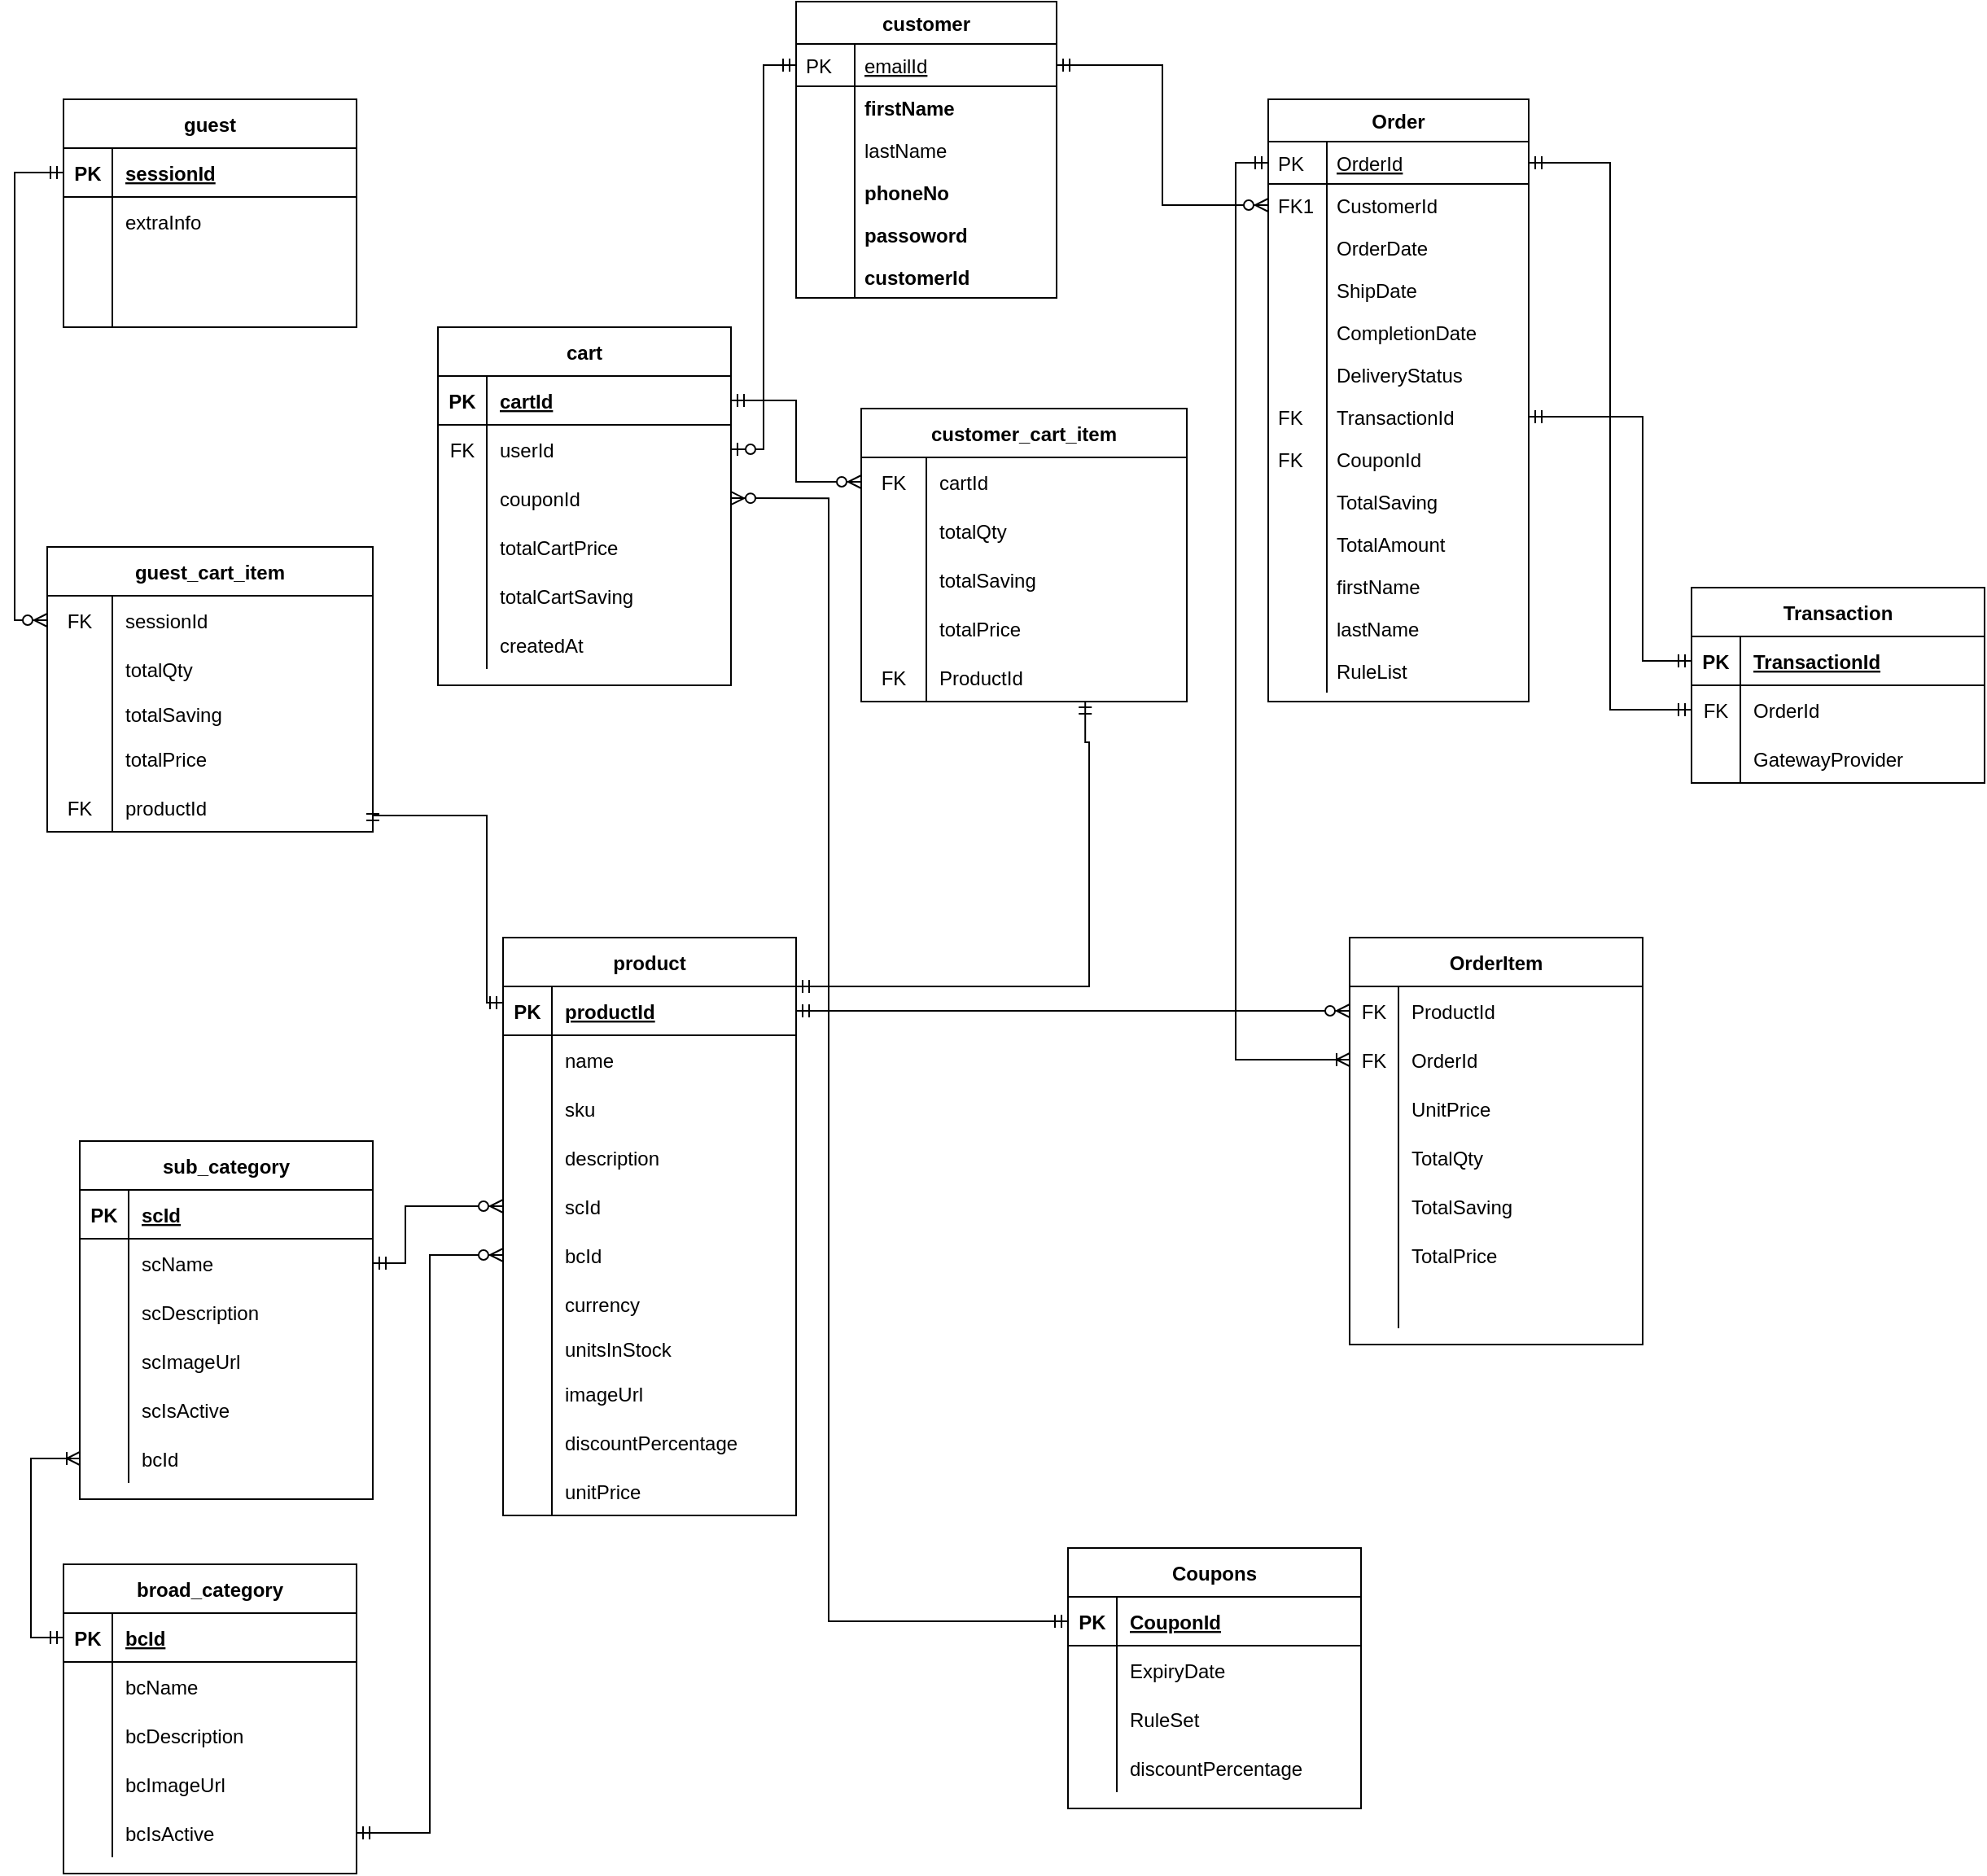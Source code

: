 <mxfile version="13.3.1" type="device"><diagram id="C5RBs43oDa-KdzZeNtuy" name="Page-1"><mxGraphModel dx="1913" dy="816" grid="1" gridSize="10" guides="1" tooltips="1" connect="1" arrows="1" fold="1" page="1" pageScale="1" pageWidth="827" pageHeight="1169" math="0" shadow="0"><root><mxCell id="WIyWlLk6GJQsqaUBKTNV-0"/><mxCell id="WIyWlLk6GJQsqaUBKTNV-1" parent="WIyWlLk6GJQsqaUBKTNV-0"/><mxCell id="1X5sKJipOqNhPVAXUQOn-120" style="edgeStyle=orthogonalEdgeStyle;rounded=0;orthogonalLoop=1;jettySize=auto;html=1;entryX=0;entryY=0.5;entryDx=0;entryDy=0;startArrow=ERoneToMany;startFill=0;endArrow=ERmandOne;endFill=0;exitX=0;exitY=0.5;exitDx=0;exitDy=0;" parent="WIyWlLk6GJQsqaUBKTNV-1" source="1X5sKJipOqNhPVAXUQOn-117" target="1X5sKJipOqNhPVAXUQOn-86" edge="1"><mxGeometry relative="1" as="geometry"/></mxCell><mxCell id="1X5sKJipOqNhPVAXUQOn-121" style="edgeStyle=orthogonalEdgeStyle;rounded=0;orthogonalLoop=1;jettySize=auto;html=1;entryX=0;entryY=0.5;entryDx=0;entryDy=0;startArrow=ERmandOne;startFill=0;endArrow=ERzeroToMany;endFill=1;" parent="WIyWlLk6GJQsqaUBKTNV-1" source="1X5sKJipOqNhPVAXUQOn-98" target="1X5sKJipOqNhPVAXUQOn-63" edge="1"><mxGeometry relative="1" as="geometry"/></mxCell><mxCell id="1X5sKJipOqNhPVAXUQOn-122" style="edgeStyle=orthogonalEdgeStyle;rounded=0;orthogonalLoop=1;jettySize=auto;html=1;entryX=0;entryY=0.5;entryDx=0;entryDy=0;startArrow=ERmandOne;startFill=0;endArrow=ERzeroToMany;endFill=1;" parent="WIyWlLk6GJQsqaUBKTNV-1" source="1X5sKJipOqNhPVAXUQOn-105" target="1X5sKJipOqNhPVAXUQOn-60" edge="1"><mxGeometry relative="1" as="geometry"><Array as="points"><mxPoint x="240" y="785"/><mxPoint x="240" y="750"/></Array></mxGeometry></mxCell><mxCell id="zkfFHV4jXpPFQw0GAbJ--56" value="Order" style="swimlane;fontStyle=1;childLayout=stackLayout;horizontal=1;startSize=26;horizontalStack=0;resizeParent=1;resizeLast=0;collapsible=1;marginBottom=0;rounded=0;shadow=0;strokeWidth=1;" parent="WIyWlLk6GJQsqaUBKTNV-1" vertex="1"><mxGeometry x="770" y="70" width="160" height="370" as="geometry"><mxRectangle x="260" y="80" width="160" height="26" as="alternateBounds"/></mxGeometry></mxCell><mxCell id="zkfFHV4jXpPFQw0GAbJ--57" value="OrderId" style="shape=partialRectangle;top=0;left=0;right=0;bottom=1;align=left;verticalAlign=top;fillColor=none;spacingLeft=40;spacingRight=4;overflow=hidden;rotatable=0;points=[[0,0.5],[1,0.5]];portConstraint=eastwest;dropTarget=0;rounded=0;shadow=0;strokeWidth=1;fontStyle=4" parent="zkfFHV4jXpPFQw0GAbJ--56" vertex="1"><mxGeometry y="26" width="160" height="26" as="geometry"/></mxCell><mxCell id="zkfFHV4jXpPFQw0GAbJ--58" value="PK" style="shape=partialRectangle;top=0;left=0;bottom=0;fillColor=none;align=left;verticalAlign=top;spacingLeft=4;spacingRight=4;overflow=hidden;rotatable=0;points=[];portConstraint=eastwest;part=1;" parent="zkfFHV4jXpPFQw0GAbJ--57" vertex="1" connectable="0"><mxGeometry width="36" height="26" as="geometry"/></mxCell><mxCell id="zkfFHV4jXpPFQw0GAbJ--59" value="CustomerId" style="shape=partialRectangle;top=0;left=0;right=0;bottom=0;align=left;verticalAlign=top;fillColor=none;spacingLeft=40;spacingRight=4;overflow=hidden;rotatable=0;points=[[0,0.5],[1,0.5]];portConstraint=eastwest;dropTarget=0;rounded=0;shadow=0;strokeWidth=1;" parent="zkfFHV4jXpPFQw0GAbJ--56" vertex="1"><mxGeometry y="52" width="160" height="26" as="geometry"/></mxCell><mxCell id="zkfFHV4jXpPFQw0GAbJ--60" value="FK1" style="shape=partialRectangle;top=0;left=0;bottom=0;fillColor=none;align=left;verticalAlign=top;spacingLeft=4;spacingRight=4;overflow=hidden;rotatable=0;points=[];portConstraint=eastwest;part=1;" parent="zkfFHV4jXpPFQw0GAbJ--59" vertex="1" connectable="0"><mxGeometry width="36" height="26" as="geometry"/></mxCell><mxCell id="eWwTB_GoidTFCyONcGVf-24" value="OrderDate" style="shape=partialRectangle;top=0;left=0;right=0;bottom=0;align=left;verticalAlign=top;fillColor=none;spacingLeft=40;spacingRight=4;overflow=hidden;rotatable=0;points=[[0,0.5],[1,0.5]];portConstraint=eastwest;dropTarget=0;rounded=0;shadow=0;strokeWidth=1;" parent="zkfFHV4jXpPFQw0GAbJ--56" vertex="1"><mxGeometry y="78" width="160" height="26" as="geometry"/></mxCell><mxCell id="eWwTB_GoidTFCyONcGVf-25" value="" style="shape=partialRectangle;top=0;left=0;bottom=0;fillColor=none;align=left;verticalAlign=top;spacingLeft=4;spacingRight=4;overflow=hidden;rotatable=0;points=[];portConstraint=eastwest;part=1;" parent="eWwTB_GoidTFCyONcGVf-24" vertex="1" connectable="0"><mxGeometry width="36" height="26" as="geometry"/></mxCell><mxCell id="eWwTB_GoidTFCyONcGVf-26" value="ShipDate" style="shape=partialRectangle;top=0;left=0;right=0;bottom=0;align=left;verticalAlign=top;fillColor=none;spacingLeft=40;spacingRight=4;overflow=hidden;rotatable=0;points=[[0,0.5],[1,0.5]];portConstraint=eastwest;dropTarget=0;rounded=0;shadow=0;strokeWidth=1;" parent="zkfFHV4jXpPFQw0GAbJ--56" vertex="1"><mxGeometry y="104" width="160" height="26" as="geometry"/></mxCell><mxCell id="eWwTB_GoidTFCyONcGVf-27" value="" style="shape=partialRectangle;top=0;left=0;bottom=0;fillColor=none;align=left;verticalAlign=top;spacingLeft=4;spacingRight=4;overflow=hidden;rotatable=0;points=[];portConstraint=eastwest;part=1;" parent="eWwTB_GoidTFCyONcGVf-26" vertex="1" connectable="0"><mxGeometry width="36" height="26" as="geometry"/></mxCell><mxCell id="eWwTB_GoidTFCyONcGVf-28" value="CompletionDate" style="shape=partialRectangle;top=0;left=0;right=0;bottom=0;align=left;verticalAlign=top;fillColor=none;spacingLeft=40;spacingRight=4;overflow=hidden;rotatable=0;points=[[0,0.5],[1,0.5]];portConstraint=eastwest;dropTarget=0;rounded=0;shadow=0;strokeWidth=1;" parent="zkfFHV4jXpPFQw0GAbJ--56" vertex="1"><mxGeometry y="130" width="160" height="26" as="geometry"/></mxCell><mxCell id="eWwTB_GoidTFCyONcGVf-29" value="" style="shape=partialRectangle;top=0;left=0;bottom=0;fillColor=none;align=left;verticalAlign=top;spacingLeft=4;spacingRight=4;overflow=hidden;rotatable=0;points=[];portConstraint=eastwest;part=1;" parent="eWwTB_GoidTFCyONcGVf-28" vertex="1" connectable="0"><mxGeometry width="36" height="26" as="geometry"/></mxCell><mxCell id="eWwTB_GoidTFCyONcGVf-30" value="DeliveryStatus" style="shape=partialRectangle;top=0;left=0;right=0;bottom=0;align=left;verticalAlign=top;fillColor=none;spacingLeft=40;spacingRight=4;overflow=hidden;rotatable=0;points=[[0,0.5],[1,0.5]];portConstraint=eastwest;dropTarget=0;rounded=0;shadow=0;strokeWidth=1;" parent="zkfFHV4jXpPFQw0GAbJ--56" vertex="1"><mxGeometry y="156" width="160" height="26" as="geometry"/></mxCell><mxCell id="eWwTB_GoidTFCyONcGVf-31" value="" style="shape=partialRectangle;top=0;left=0;bottom=0;fillColor=none;align=left;verticalAlign=top;spacingLeft=4;spacingRight=4;overflow=hidden;rotatable=0;points=[];portConstraint=eastwest;part=1;" parent="eWwTB_GoidTFCyONcGVf-30" vertex="1" connectable="0"><mxGeometry width="36" height="26" as="geometry"/></mxCell><mxCell id="eWwTB_GoidTFCyONcGVf-32" value="TransactionId" style="shape=partialRectangle;top=0;left=0;right=0;bottom=0;align=left;verticalAlign=top;fillColor=none;spacingLeft=40;spacingRight=4;overflow=hidden;rotatable=0;points=[[0,0.5],[1,0.5]];portConstraint=eastwest;dropTarget=0;rounded=0;shadow=0;strokeWidth=1;" parent="zkfFHV4jXpPFQw0GAbJ--56" vertex="1"><mxGeometry y="182" width="160" height="26" as="geometry"/></mxCell><mxCell id="eWwTB_GoidTFCyONcGVf-33" value="FK" style="shape=partialRectangle;top=0;left=0;bottom=0;fillColor=none;align=left;verticalAlign=top;spacingLeft=4;spacingRight=4;overflow=hidden;rotatable=0;points=[];portConstraint=eastwest;part=1;" parent="eWwTB_GoidTFCyONcGVf-32" vertex="1" connectable="0"><mxGeometry width="36" height="26" as="geometry"/></mxCell><mxCell id="eWwTB_GoidTFCyONcGVf-34" value="CouponId" style="shape=partialRectangle;top=0;left=0;right=0;bottom=0;align=left;verticalAlign=top;fillColor=none;spacingLeft=40;spacingRight=4;overflow=hidden;rotatable=0;points=[[0,0.5],[1,0.5]];portConstraint=eastwest;dropTarget=0;rounded=0;shadow=0;strokeWidth=1;" parent="zkfFHV4jXpPFQw0GAbJ--56" vertex="1"><mxGeometry y="208" width="160" height="26" as="geometry"/></mxCell><mxCell id="eWwTB_GoidTFCyONcGVf-35" value="FK" style="shape=partialRectangle;top=0;left=0;bottom=0;fillColor=none;align=left;verticalAlign=top;spacingLeft=4;spacingRight=4;overflow=hidden;rotatable=0;points=[];portConstraint=eastwest;part=1;" parent="eWwTB_GoidTFCyONcGVf-34" vertex="1" connectable="0"><mxGeometry width="36" height="26" as="geometry"/></mxCell><mxCell id="eWwTB_GoidTFCyONcGVf-61" value="TotalSaving" style="shape=partialRectangle;top=0;left=0;right=0;bottom=0;align=left;verticalAlign=top;fillColor=none;spacingLeft=40;spacingRight=4;overflow=hidden;rotatable=0;points=[[0,0.5],[1,0.5]];portConstraint=eastwest;dropTarget=0;rounded=0;shadow=0;strokeWidth=1;" parent="zkfFHV4jXpPFQw0GAbJ--56" vertex="1"><mxGeometry y="234" width="160" height="26" as="geometry"/></mxCell><mxCell id="eWwTB_GoidTFCyONcGVf-62" value="" style="shape=partialRectangle;top=0;left=0;bottom=0;fillColor=none;align=left;verticalAlign=top;spacingLeft=4;spacingRight=4;overflow=hidden;rotatable=0;points=[];portConstraint=eastwest;part=1;" parent="eWwTB_GoidTFCyONcGVf-61" vertex="1" connectable="0"><mxGeometry width="36" height="26" as="geometry"/></mxCell><mxCell id="eWwTB_GoidTFCyONcGVf-63" value="TotalAmount" style="shape=partialRectangle;top=0;left=0;right=0;bottom=0;align=left;verticalAlign=top;fillColor=none;spacingLeft=40;spacingRight=4;overflow=hidden;rotatable=0;points=[[0,0.5],[1,0.5]];portConstraint=eastwest;dropTarget=0;rounded=0;shadow=0;strokeWidth=1;" parent="zkfFHV4jXpPFQw0GAbJ--56" vertex="1"><mxGeometry y="260" width="160" height="26" as="geometry"/></mxCell><mxCell id="eWwTB_GoidTFCyONcGVf-64" value="" style="shape=partialRectangle;top=0;left=0;bottom=0;fillColor=none;align=left;verticalAlign=top;spacingLeft=4;spacingRight=4;overflow=hidden;rotatable=0;points=[];portConstraint=eastwest;part=1;" parent="eWwTB_GoidTFCyONcGVf-63" vertex="1" connectable="0"><mxGeometry width="36" height="26" as="geometry"/></mxCell><mxCell id="NOrKbH0SBfbeubo6rXG_-26" value="firstName" style="shape=partialRectangle;top=0;left=0;right=0;bottom=0;align=left;verticalAlign=top;fillColor=none;spacingLeft=40;spacingRight=4;overflow=hidden;rotatable=0;points=[[0,0.5],[1,0.5]];portConstraint=eastwest;dropTarget=0;rounded=0;shadow=0;strokeWidth=1;" parent="zkfFHV4jXpPFQw0GAbJ--56" vertex="1"><mxGeometry y="286" width="160" height="26" as="geometry"/></mxCell><mxCell id="NOrKbH0SBfbeubo6rXG_-27" value="" style="shape=partialRectangle;top=0;left=0;bottom=0;fillColor=none;align=left;verticalAlign=top;spacingLeft=4;spacingRight=4;overflow=hidden;rotatable=0;points=[];portConstraint=eastwest;part=1;" parent="NOrKbH0SBfbeubo6rXG_-26" vertex="1" connectable="0"><mxGeometry width="36" height="26" as="geometry"/></mxCell><mxCell id="NOrKbH0SBfbeubo6rXG_-28" value="lastName" style="shape=partialRectangle;top=0;left=0;right=0;bottom=0;align=left;verticalAlign=top;fillColor=none;spacingLeft=40;spacingRight=4;overflow=hidden;rotatable=0;points=[[0,0.5],[1,0.5]];portConstraint=eastwest;dropTarget=0;rounded=0;shadow=0;strokeWidth=1;" parent="zkfFHV4jXpPFQw0GAbJ--56" vertex="1"><mxGeometry y="312" width="160" height="26" as="geometry"/></mxCell><mxCell id="NOrKbH0SBfbeubo6rXG_-29" value="" style="shape=partialRectangle;top=0;left=0;bottom=0;fillColor=none;align=left;verticalAlign=top;spacingLeft=4;spacingRight=4;overflow=hidden;rotatable=0;points=[];portConstraint=eastwest;part=1;" parent="NOrKbH0SBfbeubo6rXG_-28" vertex="1" connectable="0"><mxGeometry width="36" height="26" as="geometry"/></mxCell><mxCell id="NOrKbH0SBfbeubo6rXG_-36" value="RuleList" style="shape=partialRectangle;top=0;left=0;right=0;bottom=0;align=left;verticalAlign=top;fillColor=none;spacingLeft=40;spacingRight=4;overflow=hidden;rotatable=0;points=[[0,0.5],[1,0.5]];portConstraint=eastwest;dropTarget=0;rounded=0;shadow=0;strokeWidth=1;" parent="zkfFHV4jXpPFQw0GAbJ--56" vertex="1"><mxGeometry y="338" width="160" height="26" as="geometry"/></mxCell><mxCell id="NOrKbH0SBfbeubo6rXG_-37" value="" style="shape=partialRectangle;top=0;left=0;bottom=0;fillColor=none;align=left;verticalAlign=top;spacingLeft=4;spacingRight=4;overflow=hidden;rotatable=0;points=[];portConstraint=eastwest;part=1;" parent="NOrKbH0SBfbeubo6rXG_-36" vertex="1" connectable="0"><mxGeometry width="36" height="26" as="geometry"/></mxCell><mxCell id="1X5sKJipOqNhPVAXUQOn-186" style="edgeStyle=orthogonalEdgeStyle;rounded=0;orthogonalLoop=1;jettySize=auto;html=1;startArrow=ERmandOne;startFill=0;endArrow=ERmandOne;endFill=0;exitX=1;exitY=0.5;exitDx=0;exitDy=0;" parent="WIyWlLk6GJQsqaUBKTNV-1" source="1X5sKJipOqNhPVAXUQOn-20" target="1X5sKJipOqNhPVAXUQOn-48" edge="1"><mxGeometry relative="1" as="geometry"><Array as="points"><mxPoint x="290" y="510"/><mxPoint x="290" y="625"/></Array></mxGeometry></mxCell><mxCell id="1X5sKJipOqNhPVAXUQOn-188" style="edgeStyle=orthogonalEdgeStyle;rounded=0;orthogonalLoop=1;jettySize=auto;html=1;entryX=1;entryY=0.5;entryDx=0;entryDy=0;startArrow=ERzeroToMany;startFill=1;endArrow=ERmandOne;endFill=0;" parent="WIyWlLk6GJQsqaUBKTNV-1" source="eWwTB_GoidTFCyONcGVf-40" target="1X5sKJipOqNhPVAXUQOn-48" edge="1"><mxGeometry relative="1" as="geometry"/></mxCell><mxCell id="1X5sKJipOqNhPVAXUQOn-189" style="edgeStyle=orthogonalEdgeStyle;rounded=0;orthogonalLoop=1;jettySize=auto;html=1;entryX=1;entryY=0.5;entryDx=0;entryDy=0;startArrow=ERzeroToMany;startFill=1;endArrow=ERmandOne;endFill=0;" parent="WIyWlLk6GJQsqaUBKTNV-1" source="zkfFHV4jXpPFQw0GAbJ--59" target="zkfFHV4jXpPFQw0GAbJ--52" edge="1"><mxGeometry relative="1" as="geometry"/></mxCell><mxCell id="1X5sKJipOqNhPVAXUQOn-190" style="edgeStyle=orthogonalEdgeStyle;rounded=0;orthogonalLoop=1;jettySize=auto;html=1;entryX=0;entryY=0.5;entryDx=0;entryDy=0;startArrow=ERmandOne;startFill=0;endArrow=ERmandOne;endFill=0;exitX=1;exitY=0.5;exitDx=0;exitDy=0;" parent="WIyWlLk6GJQsqaUBKTNV-1" source="eWwTB_GoidTFCyONcGVf-32" target="1X5sKJipOqNhPVAXUQOn-28" edge="1"><mxGeometry relative="1" as="geometry"><Array as="points"><mxPoint x="1000" y="265"/><mxPoint x="1000" y="415"/></Array></mxGeometry></mxCell><mxCell id="1X5sKJipOqNhPVAXUQOn-196" style="edgeStyle=orthogonalEdgeStyle;rounded=0;orthogonalLoop=1;jettySize=auto;html=1;entryX=1;entryY=0;entryDx=0;entryDy=0;entryPerimeter=0;startArrow=ERmandOne;startFill=0;endArrow=ERmandOne;endFill=0;exitX=0.688;exitY=0.983;exitDx=0;exitDy=0;exitPerimeter=0;" parent="WIyWlLk6GJQsqaUBKTNV-1" source="1X5sKJipOqNhPVAXUQOn-176" target="1X5sKJipOqNhPVAXUQOn-48" edge="1"><mxGeometry relative="1" as="geometry"><Array as="points"><mxPoint x="658" y="465"/><mxPoint x="660" y="465"/><mxPoint x="660" y="615"/></Array></mxGeometry></mxCell><mxCell id="eWwTB_GoidTFCyONcGVf-0" value="guest" style="shape=table;startSize=30;container=1;collapsible=1;childLayout=tableLayout;fixedRows=1;rowLines=0;fontStyle=1;align=center;resizeLast=1;" parent="WIyWlLk6GJQsqaUBKTNV-1" vertex="1"><mxGeometry x="30" y="70" width="180" height="140" as="geometry"/></mxCell><mxCell id="eWwTB_GoidTFCyONcGVf-1" value="" style="shape=partialRectangle;collapsible=0;dropTarget=0;pointerEvents=0;fillColor=none;top=0;left=0;bottom=1;right=0;points=[[0,0.5],[1,0.5]];portConstraint=eastwest;" parent="eWwTB_GoidTFCyONcGVf-0" vertex="1"><mxGeometry y="30" width="180" height="30" as="geometry"/></mxCell><mxCell id="eWwTB_GoidTFCyONcGVf-2" value="PK" style="shape=partialRectangle;connectable=0;fillColor=none;top=0;left=0;bottom=0;right=0;fontStyle=1;overflow=hidden;" parent="eWwTB_GoidTFCyONcGVf-1" vertex="1"><mxGeometry width="30" height="30" as="geometry"/></mxCell><mxCell id="eWwTB_GoidTFCyONcGVf-3" value="sessionId" style="shape=partialRectangle;connectable=0;fillColor=none;top=0;left=0;bottom=0;right=0;align=left;spacingLeft=6;fontStyle=5;overflow=hidden;" parent="eWwTB_GoidTFCyONcGVf-1" vertex="1"><mxGeometry x="30" width="150" height="30" as="geometry"/></mxCell><mxCell id="eWwTB_GoidTFCyONcGVf-4" value="" style="shape=partialRectangle;collapsible=0;dropTarget=0;pointerEvents=0;fillColor=none;top=0;left=0;bottom=0;right=0;points=[[0,0.5],[1,0.5]];portConstraint=eastwest;" parent="eWwTB_GoidTFCyONcGVf-0" vertex="1"><mxGeometry y="60" width="180" height="30" as="geometry"/></mxCell><mxCell id="eWwTB_GoidTFCyONcGVf-5" value="" style="shape=partialRectangle;connectable=0;fillColor=none;top=0;left=0;bottom=0;right=0;editable=1;overflow=hidden;" parent="eWwTB_GoidTFCyONcGVf-4" vertex="1"><mxGeometry width="30" height="30" as="geometry"/></mxCell><mxCell id="eWwTB_GoidTFCyONcGVf-6" value="extraInfo" style="shape=partialRectangle;connectable=0;fillColor=none;top=0;left=0;bottom=0;right=0;align=left;spacingLeft=6;overflow=hidden;" parent="eWwTB_GoidTFCyONcGVf-4" vertex="1"><mxGeometry x="30" width="150" height="30" as="geometry"/></mxCell><mxCell id="eWwTB_GoidTFCyONcGVf-7" value="" style="shape=partialRectangle;collapsible=0;dropTarget=0;pointerEvents=0;fillColor=none;top=0;left=0;bottom=0;right=0;points=[[0,0.5],[1,0.5]];portConstraint=eastwest;" parent="eWwTB_GoidTFCyONcGVf-0" vertex="1"><mxGeometry y="90" width="180" height="30" as="geometry"/></mxCell><mxCell id="eWwTB_GoidTFCyONcGVf-8" value="" style="shape=partialRectangle;connectable=0;fillColor=none;top=0;left=0;bottom=0;right=0;editable=1;overflow=hidden;" parent="eWwTB_GoidTFCyONcGVf-7" vertex="1"><mxGeometry width="30" height="30" as="geometry"/></mxCell><mxCell id="eWwTB_GoidTFCyONcGVf-9" value="" style="shape=partialRectangle;connectable=0;fillColor=none;top=0;left=0;bottom=0;right=0;align=left;spacingLeft=6;overflow=hidden;" parent="eWwTB_GoidTFCyONcGVf-7" vertex="1"><mxGeometry x="30" width="150" height="30" as="geometry"/></mxCell><mxCell id="eWwTB_GoidTFCyONcGVf-10" value="" style="shape=partialRectangle;collapsible=0;dropTarget=0;pointerEvents=0;fillColor=none;top=0;left=0;bottom=0;right=0;points=[[0,0.5],[1,0.5]];portConstraint=eastwest;" parent="eWwTB_GoidTFCyONcGVf-0" vertex="1"><mxGeometry y="120" width="180" height="20" as="geometry"/></mxCell><mxCell id="eWwTB_GoidTFCyONcGVf-11" value="" style="shape=partialRectangle;connectable=0;fillColor=none;top=0;left=0;bottom=0;right=0;editable=1;overflow=hidden;" parent="eWwTB_GoidTFCyONcGVf-10" vertex="1"><mxGeometry width="30" height="20" as="geometry"/></mxCell><mxCell id="eWwTB_GoidTFCyONcGVf-12" value="" style="shape=partialRectangle;connectable=0;fillColor=none;top=0;left=0;bottom=0;right=0;align=left;spacingLeft=6;overflow=hidden;" parent="eWwTB_GoidTFCyONcGVf-10" vertex="1"><mxGeometry x="30" width="150" height="20" as="geometry"/></mxCell><mxCell id="1X5sKJipOqNhPVAXUQOn-27" value="Transaction" style="shape=table;startSize=30;container=1;collapsible=1;childLayout=tableLayout;fixedRows=1;rowLines=0;fontStyle=1;align=center;resizeLast=1;" parent="WIyWlLk6GJQsqaUBKTNV-1" vertex="1"><mxGeometry x="1030" y="370" width="180" height="120" as="geometry"/></mxCell><mxCell id="1X5sKJipOqNhPVAXUQOn-28" value="" style="shape=partialRectangle;collapsible=0;dropTarget=0;pointerEvents=0;fillColor=none;top=0;left=0;bottom=1;right=0;points=[[0,0.5],[1,0.5]];portConstraint=eastwest;" parent="1X5sKJipOqNhPVAXUQOn-27" vertex="1"><mxGeometry y="30" width="180" height="30" as="geometry"/></mxCell><mxCell id="1X5sKJipOqNhPVAXUQOn-29" value="PK" style="shape=partialRectangle;connectable=0;fillColor=none;top=0;left=0;bottom=0;right=0;fontStyle=1;overflow=hidden;" parent="1X5sKJipOqNhPVAXUQOn-28" vertex="1"><mxGeometry width="30" height="30" as="geometry"/></mxCell><mxCell id="1X5sKJipOqNhPVAXUQOn-30" value="TransactionId" style="shape=partialRectangle;connectable=0;fillColor=none;top=0;left=0;bottom=0;right=0;align=left;spacingLeft=6;fontStyle=5;overflow=hidden;" parent="1X5sKJipOqNhPVAXUQOn-28" vertex="1"><mxGeometry x="30" width="150" height="30" as="geometry"/></mxCell><mxCell id="1X5sKJipOqNhPVAXUQOn-31" value="" style="shape=partialRectangle;collapsible=0;dropTarget=0;pointerEvents=0;fillColor=none;top=0;left=0;bottom=0;right=0;points=[[0,0.5],[1,0.5]];portConstraint=eastwest;" parent="1X5sKJipOqNhPVAXUQOn-27" vertex="1"><mxGeometry y="60" width="180" height="30" as="geometry"/></mxCell><mxCell id="1X5sKJipOqNhPVAXUQOn-32" value="FK" style="shape=partialRectangle;connectable=0;fillColor=none;top=0;left=0;bottom=0;right=0;editable=1;overflow=hidden;" parent="1X5sKJipOqNhPVAXUQOn-31" vertex="1"><mxGeometry width="30" height="30" as="geometry"/></mxCell><mxCell id="1X5sKJipOqNhPVAXUQOn-33" value="OrderId" style="shape=partialRectangle;connectable=0;fillColor=none;top=0;left=0;bottom=0;right=0;align=left;spacingLeft=6;overflow=hidden;" parent="1X5sKJipOqNhPVAXUQOn-31" vertex="1"><mxGeometry x="30" width="150" height="30" as="geometry"/></mxCell><mxCell id="1X5sKJipOqNhPVAXUQOn-34" value="" style="shape=partialRectangle;collapsible=0;dropTarget=0;pointerEvents=0;fillColor=none;top=0;left=0;bottom=0;right=0;points=[[0,0.5],[1,0.5]];portConstraint=eastwest;" parent="1X5sKJipOqNhPVAXUQOn-27" vertex="1"><mxGeometry y="90" width="180" height="30" as="geometry"/></mxCell><mxCell id="1X5sKJipOqNhPVAXUQOn-35" value="" style="shape=partialRectangle;connectable=0;fillColor=none;top=0;left=0;bottom=0;right=0;editable=1;overflow=hidden;" parent="1X5sKJipOqNhPVAXUQOn-34" vertex="1"><mxGeometry width="30" height="30" as="geometry"/></mxCell><mxCell id="1X5sKJipOqNhPVAXUQOn-36" value="GatewayProvider" style="shape=partialRectangle;connectable=0;fillColor=none;top=0;left=0;bottom=0;right=0;align=left;spacingLeft=6;overflow=hidden;" parent="1X5sKJipOqNhPVAXUQOn-34" vertex="1"><mxGeometry x="30" width="150" height="30" as="geometry"/></mxCell><mxCell id="1X5sKJipOqNhPVAXUQOn-197" style="edgeStyle=orthogonalEdgeStyle;rounded=0;orthogonalLoop=1;jettySize=auto;html=1;entryX=1;entryY=0.5;entryDx=0;entryDy=0;startArrow=ERmandOne;startFill=0;endArrow=ERmandOne;endFill=0;" parent="WIyWlLk6GJQsqaUBKTNV-1" source="1X5sKJipOqNhPVAXUQOn-31" target="zkfFHV4jXpPFQw0GAbJ--57" edge="1"><mxGeometry relative="1" as="geometry"/></mxCell><mxCell id="1X5sKJipOqNhPVAXUQOn-0" value="guest_cart_item" style="shape=table;startSize=30;container=1;collapsible=1;childLayout=tableLayout;fixedRows=1;rowLines=0;fontStyle=1;align=center;resizeLast=1;" parent="WIyWlLk6GJQsqaUBKTNV-1" vertex="1"><mxGeometry x="20" y="345" width="200" height="175" as="geometry"/></mxCell><mxCell id="1X5sKJipOqNhPVAXUQOn-4" value="" style="shape=partialRectangle;collapsible=0;dropTarget=0;pointerEvents=0;fillColor=none;top=0;left=0;bottom=0;right=0;points=[[0,0.5],[1,0.5]];portConstraint=eastwest;" parent="1X5sKJipOqNhPVAXUQOn-0" vertex="1"><mxGeometry y="30" width="200" height="30" as="geometry"/></mxCell><mxCell id="1X5sKJipOqNhPVAXUQOn-5" value="FK" style="shape=partialRectangle;connectable=0;fillColor=none;top=0;left=0;bottom=0;right=0;editable=1;overflow=hidden;" parent="1X5sKJipOqNhPVAXUQOn-4" vertex="1"><mxGeometry width="40" height="30" as="geometry"/></mxCell><mxCell id="1X5sKJipOqNhPVAXUQOn-6" value="sessionId" style="shape=partialRectangle;connectable=0;fillColor=none;top=0;left=0;bottom=0;right=0;align=left;spacingLeft=6;overflow=hidden;" parent="1X5sKJipOqNhPVAXUQOn-4" vertex="1"><mxGeometry x="40" width="160" height="30" as="geometry"/></mxCell><mxCell id="1X5sKJipOqNhPVAXUQOn-10" value="" style="shape=partialRectangle;collapsible=0;dropTarget=0;pointerEvents=0;fillColor=none;top=0;left=0;bottom=0;right=0;points=[[0,0.5],[1,0.5]];portConstraint=eastwest;" parent="1X5sKJipOqNhPVAXUQOn-0" vertex="1"><mxGeometry y="60" width="200" height="30" as="geometry"/></mxCell><mxCell id="1X5sKJipOqNhPVAXUQOn-11" value="" style="shape=partialRectangle;connectable=0;fillColor=none;top=0;left=0;bottom=0;right=0;editable=1;overflow=hidden;" parent="1X5sKJipOqNhPVAXUQOn-10" vertex="1"><mxGeometry width="40" height="30" as="geometry"/></mxCell><mxCell id="1X5sKJipOqNhPVAXUQOn-12" value="totalQty" style="shape=partialRectangle;connectable=0;fillColor=none;top=0;left=0;bottom=0;right=0;align=left;spacingLeft=6;overflow=hidden;" parent="1X5sKJipOqNhPVAXUQOn-10" vertex="1"><mxGeometry x="40" width="160" height="30" as="geometry"/></mxCell><mxCell id="1X5sKJipOqNhPVAXUQOn-14" value="" style="shape=partialRectangle;collapsible=0;dropTarget=0;pointerEvents=0;fillColor=none;top=0;left=0;bottom=0;right=0;points=[[0,0.5],[1,0.5]];portConstraint=eastwest;" parent="1X5sKJipOqNhPVAXUQOn-0" vertex="1"><mxGeometry y="90" width="200" height="25" as="geometry"/></mxCell><mxCell id="1X5sKJipOqNhPVAXUQOn-15" value="" style="shape=partialRectangle;connectable=0;fillColor=none;top=0;left=0;bottom=0;right=0;editable=1;overflow=hidden;" parent="1X5sKJipOqNhPVAXUQOn-14" vertex="1"><mxGeometry width="40" height="25" as="geometry"/></mxCell><mxCell id="1X5sKJipOqNhPVAXUQOn-16" value="totalSaving" style="shape=partialRectangle;connectable=0;fillColor=none;top=0;left=0;bottom=0;right=0;align=left;spacingLeft=6;overflow=hidden;" parent="1X5sKJipOqNhPVAXUQOn-14" vertex="1"><mxGeometry x="40" width="160" height="25" as="geometry"/></mxCell><mxCell id="1X5sKJipOqNhPVAXUQOn-17" value="" style="shape=partialRectangle;collapsible=0;dropTarget=0;pointerEvents=0;fillColor=none;top=0;left=0;bottom=0;right=0;points=[[0,0.5],[1,0.5]];portConstraint=eastwest;" parent="1X5sKJipOqNhPVAXUQOn-0" vertex="1"><mxGeometry y="115" width="200" height="30" as="geometry"/></mxCell><mxCell id="1X5sKJipOqNhPVAXUQOn-18" value="" style="shape=partialRectangle;connectable=0;fillColor=none;top=0;left=0;bottom=0;right=0;editable=1;overflow=hidden;" parent="1X5sKJipOqNhPVAXUQOn-17" vertex="1"><mxGeometry width="40" height="30" as="geometry"/></mxCell><mxCell id="1X5sKJipOqNhPVAXUQOn-19" value="totalPrice" style="shape=partialRectangle;connectable=0;fillColor=none;top=0;left=0;bottom=0;right=0;align=left;spacingLeft=6;overflow=hidden;" parent="1X5sKJipOqNhPVAXUQOn-17" vertex="1"><mxGeometry x="40" width="160" height="30" as="geometry"/></mxCell><mxCell id="1X5sKJipOqNhPVAXUQOn-20" value="" style="shape=partialRectangle;collapsible=0;dropTarget=0;pointerEvents=0;fillColor=none;top=0;left=0;bottom=0;right=0;points=[[0,0.5],[1,0.5]];portConstraint=eastwest;" parent="1X5sKJipOqNhPVAXUQOn-0" vertex="1"><mxGeometry y="145" width="200" height="30" as="geometry"/></mxCell><mxCell id="1X5sKJipOqNhPVAXUQOn-21" value="FK" style="shape=partialRectangle;connectable=0;fillColor=none;top=0;left=0;bottom=0;right=0;editable=1;overflow=hidden;" parent="1X5sKJipOqNhPVAXUQOn-20" vertex="1"><mxGeometry width="40" height="30" as="geometry"/></mxCell><mxCell id="1X5sKJipOqNhPVAXUQOn-22" value="productId" style="shape=partialRectangle;connectable=0;fillColor=none;top=0;left=0;bottom=0;right=0;align=left;spacingLeft=6;overflow=hidden;" parent="1X5sKJipOqNhPVAXUQOn-20" vertex="1"><mxGeometry x="40" width="160" height="30" as="geometry"/></mxCell><mxCell id="1X5sKJipOqNhPVAXUQOn-101" value="sub_category" style="shape=table;startSize=30;container=1;collapsible=1;childLayout=tableLayout;fixedRows=1;rowLines=0;fontStyle=1;align=center;resizeLast=1;" parent="WIyWlLk6GJQsqaUBKTNV-1" vertex="1"><mxGeometry x="40" y="710" width="180" height="220" as="geometry"/></mxCell><mxCell id="1X5sKJipOqNhPVAXUQOn-102" value="" style="shape=partialRectangle;collapsible=0;dropTarget=0;pointerEvents=0;fillColor=none;top=0;left=0;bottom=1;right=0;points=[[0,0.5],[1,0.5]];portConstraint=eastwest;" parent="1X5sKJipOqNhPVAXUQOn-101" vertex="1"><mxGeometry y="30" width="180" height="30" as="geometry"/></mxCell><mxCell id="1X5sKJipOqNhPVAXUQOn-103" value="PK" style="shape=partialRectangle;connectable=0;fillColor=none;top=0;left=0;bottom=0;right=0;fontStyle=1;overflow=hidden;" parent="1X5sKJipOqNhPVAXUQOn-102" vertex="1"><mxGeometry width="30" height="30" as="geometry"/></mxCell><mxCell id="1X5sKJipOqNhPVAXUQOn-104" value="scId" style="shape=partialRectangle;connectable=0;fillColor=none;top=0;left=0;bottom=0;right=0;align=left;spacingLeft=6;fontStyle=5;overflow=hidden;" parent="1X5sKJipOqNhPVAXUQOn-102" vertex="1"><mxGeometry x="30" width="150" height="30" as="geometry"/></mxCell><mxCell id="1X5sKJipOqNhPVAXUQOn-105" value="" style="shape=partialRectangle;collapsible=0;dropTarget=0;pointerEvents=0;fillColor=none;top=0;left=0;bottom=0;right=0;points=[[0,0.5],[1,0.5]];portConstraint=eastwest;" parent="1X5sKJipOqNhPVAXUQOn-101" vertex="1"><mxGeometry y="60" width="180" height="30" as="geometry"/></mxCell><mxCell id="1X5sKJipOqNhPVAXUQOn-106" value="" style="shape=partialRectangle;connectable=0;fillColor=none;top=0;left=0;bottom=0;right=0;editable=1;overflow=hidden;" parent="1X5sKJipOqNhPVAXUQOn-105" vertex="1"><mxGeometry width="30" height="30" as="geometry"/></mxCell><mxCell id="1X5sKJipOqNhPVAXUQOn-107" value="scName" style="shape=partialRectangle;connectable=0;fillColor=none;top=0;left=0;bottom=0;right=0;align=left;spacingLeft=6;overflow=hidden;" parent="1X5sKJipOqNhPVAXUQOn-105" vertex="1"><mxGeometry x="30" width="150" height="30" as="geometry"/></mxCell><mxCell id="1X5sKJipOqNhPVAXUQOn-108" value="" style="shape=partialRectangle;collapsible=0;dropTarget=0;pointerEvents=0;fillColor=none;top=0;left=0;bottom=0;right=0;points=[[0,0.5],[1,0.5]];portConstraint=eastwest;" parent="1X5sKJipOqNhPVAXUQOn-101" vertex="1"><mxGeometry y="90" width="180" height="30" as="geometry"/></mxCell><mxCell id="1X5sKJipOqNhPVAXUQOn-109" value="" style="shape=partialRectangle;connectable=0;fillColor=none;top=0;left=0;bottom=0;right=0;editable=1;overflow=hidden;" parent="1X5sKJipOqNhPVAXUQOn-108" vertex="1"><mxGeometry width="30" height="30" as="geometry"/></mxCell><mxCell id="1X5sKJipOqNhPVAXUQOn-110" value="scDescription" style="shape=partialRectangle;connectable=0;fillColor=none;top=0;left=0;bottom=0;right=0;align=left;spacingLeft=6;overflow=hidden;" parent="1X5sKJipOqNhPVAXUQOn-108" vertex="1"><mxGeometry x="30" width="150" height="30" as="geometry"/></mxCell><mxCell id="1X5sKJipOqNhPVAXUQOn-111" value="" style="shape=partialRectangle;collapsible=0;dropTarget=0;pointerEvents=0;fillColor=none;top=0;left=0;bottom=0;right=0;points=[[0,0.5],[1,0.5]];portConstraint=eastwest;" parent="1X5sKJipOqNhPVAXUQOn-101" vertex="1"><mxGeometry y="120" width="180" height="30" as="geometry"/></mxCell><mxCell id="1X5sKJipOqNhPVAXUQOn-112" value="" style="shape=partialRectangle;connectable=0;fillColor=none;top=0;left=0;bottom=0;right=0;editable=1;overflow=hidden;" parent="1X5sKJipOqNhPVAXUQOn-111" vertex="1"><mxGeometry width="30" height="30" as="geometry"/></mxCell><mxCell id="1X5sKJipOqNhPVAXUQOn-113" value="scImageUrl" style="shape=partialRectangle;connectable=0;fillColor=none;top=0;left=0;bottom=0;right=0;align=left;spacingLeft=6;overflow=hidden;" parent="1X5sKJipOqNhPVAXUQOn-111" vertex="1"><mxGeometry x="30" width="150" height="30" as="geometry"/></mxCell><mxCell id="1X5sKJipOqNhPVAXUQOn-114" value="" style="shape=partialRectangle;collapsible=0;dropTarget=0;pointerEvents=0;fillColor=none;top=0;left=0;bottom=0;right=0;points=[[0,0.5],[1,0.5]];portConstraint=eastwest;" parent="1X5sKJipOqNhPVAXUQOn-101" vertex="1"><mxGeometry y="150" width="180" height="30" as="geometry"/></mxCell><mxCell id="1X5sKJipOqNhPVAXUQOn-115" value="" style="shape=partialRectangle;connectable=0;fillColor=none;top=0;left=0;bottom=0;right=0;editable=1;overflow=hidden;" parent="1X5sKJipOqNhPVAXUQOn-114" vertex="1"><mxGeometry width="30" height="30" as="geometry"/></mxCell><mxCell id="1X5sKJipOqNhPVAXUQOn-116" value="scIsActive" style="shape=partialRectangle;connectable=0;fillColor=none;top=0;left=0;bottom=0;right=0;align=left;spacingLeft=6;overflow=hidden;" parent="1X5sKJipOqNhPVAXUQOn-114" vertex="1"><mxGeometry x="30" width="150" height="30" as="geometry"/></mxCell><mxCell id="1X5sKJipOqNhPVAXUQOn-117" value="" style="shape=partialRectangle;collapsible=0;dropTarget=0;pointerEvents=0;fillColor=none;top=0;left=0;bottom=0;right=0;points=[[0,0.5],[1,0.5]];portConstraint=eastwest;" parent="1X5sKJipOqNhPVAXUQOn-101" vertex="1"><mxGeometry y="180" width="180" height="30" as="geometry"/></mxCell><mxCell id="1X5sKJipOqNhPVAXUQOn-118" value="" style="shape=partialRectangle;connectable=0;fillColor=none;top=0;left=0;bottom=0;right=0;editable=1;overflow=hidden;" parent="1X5sKJipOqNhPVAXUQOn-117" vertex="1"><mxGeometry width="30" height="30" as="geometry"/></mxCell><mxCell id="1X5sKJipOqNhPVAXUQOn-119" value="bcId" style="shape=partialRectangle;connectable=0;fillColor=none;top=0;left=0;bottom=0;right=0;align=left;spacingLeft=6;overflow=hidden;" parent="1X5sKJipOqNhPVAXUQOn-117" vertex="1"><mxGeometry x="30" width="150" height="30" as="geometry"/></mxCell><mxCell id="zkfFHV4jXpPFQw0GAbJ--51" value="customer" style="swimlane;fontStyle=1;childLayout=stackLayout;horizontal=1;startSize=26;horizontalStack=0;resizeParent=1;resizeLast=0;collapsible=1;marginBottom=0;rounded=0;shadow=0;strokeWidth=1;" parent="WIyWlLk6GJQsqaUBKTNV-1" vertex="1"><mxGeometry x="480" y="10" width="160" height="182" as="geometry"><mxRectangle x="20" y="80" width="160" height="26" as="alternateBounds"/></mxGeometry></mxCell><mxCell id="zkfFHV4jXpPFQw0GAbJ--52" value="emailId" style="shape=partialRectangle;top=0;left=0;right=0;bottom=1;align=left;verticalAlign=top;fillColor=none;spacingLeft=40;spacingRight=4;overflow=hidden;rotatable=0;points=[[0,0.5],[1,0.5]];portConstraint=eastwest;dropTarget=0;rounded=0;shadow=0;strokeWidth=1;fontStyle=4" parent="zkfFHV4jXpPFQw0GAbJ--51" vertex="1"><mxGeometry y="26" width="160" height="26" as="geometry"/></mxCell><mxCell id="zkfFHV4jXpPFQw0GAbJ--53" value="PK" style="shape=partialRectangle;top=0;left=0;bottom=0;fillColor=none;align=left;verticalAlign=top;spacingLeft=4;spacingRight=4;overflow=hidden;rotatable=0;points=[];portConstraint=eastwest;part=1;" parent="zkfFHV4jXpPFQw0GAbJ--52" vertex="1" connectable="0"><mxGeometry width="36" height="26" as="geometry"/></mxCell><mxCell id="zkfFHV4jXpPFQw0GAbJ--54" value="firstName" style="shape=partialRectangle;top=0;left=0;right=0;bottom=0;align=left;verticalAlign=top;fillColor=none;spacingLeft=40;spacingRight=4;overflow=hidden;rotatable=0;points=[[0,0.5],[1,0.5]];portConstraint=eastwest;dropTarget=0;rounded=0;shadow=0;strokeWidth=1;fontStyle=1" parent="zkfFHV4jXpPFQw0GAbJ--51" vertex="1"><mxGeometry y="52" width="160" height="26" as="geometry"/></mxCell><mxCell id="zkfFHV4jXpPFQw0GAbJ--55" value="" style="shape=partialRectangle;top=0;left=0;bottom=0;fillColor=none;align=left;verticalAlign=top;spacingLeft=4;spacingRight=4;overflow=hidden;rotatable=0;points=[];portConstraint=eastwest;part=1;" parent="zkfFHV4jXpPFQw0GAbJ--54" vertex="1" connectable="0"><mxGeometry width="36" height="26" as="geometry"/></mxCell><mxCell id="eWwTB_GoidTFCyONcGVf-16" value="lastName" style="shape=partialRectangle;top=0;left=0;right=0;bottom=0;align=left;verticalAlign=top;fillColor=none;spacingLeft=40;spacingRight=4;overflow=hidden;rotatable=0;points=[[0,0.5],[1,0.5]];portConstraint=eastwest;dropTarget=0;rounded=0;shadow=0;strokeWidth=1;" parent="zkfFHV4jXpPFQw0GAbJ--51" vertex="1"><mxGeometry y="78" width="160" height="26" as="geometry"/></mxCell><mxCell id="eWwTB_GoidTFCyONcGVf-17" value="" style="shape=partialRectangle;top=0;left=0;bottom=0;fillColor=none;align=left;verticalAlign=top;spacingLeft=4;spacingRight=4;overflow=hidden;rotatable=0;points=[];portConstraint=eastwest;part=1;" parent="eWwTB_GoidTFCyONcGVf-16" vertex="1" connectable="0"><mxGeometry width="36" height="26" as="geometry"/></mxCell><mxCell id="eWwTB_GoidTFCyONcGVf-20" value="phoneNo" style="shape=partialRectangle;top=0;left=0;right=0;bottom=0;align=left;verticalAlign=top;fillColor=none;spacingLeft=40;spacingRight=4;overflow=hidden;rotatable=0;points=[[0,0.5],[1,0.5]];portConstraint=eastwest;dropTarget=0;rounded=0;shadow=0;strokeWidth=1;fontStyle=1" parent="zkfFHV4jXpPFQw0GAbJ--51" vertex="1"><mxGeometry y="104" width="160" height="26" as="geometry"/></mxCell><mxCell id="eWwTB_GoidTFCyONcGVf-21" value="" style="shape=partialRectangle;top=0;left=0;bottom=0;fillColor=none;align=left;verticalAlign=top;spacingLeft=4;spacingRight=4;overflow=hidden;rotatable=0;points=[];portConstraint=eastwest;part=1;" parent="eWwTB_GoidTFCyONcGVf-20" vertex="1" connectable="0"><mxGeometry width="36" height="26" as="geometry"/></mxCell><mxCell id="1X5sKJipOqNhPVAXUQOn-198" value="passoword" style="shape=partialRectangle;top=0;left=0;right=0;bottom=0;align=left;verticalAlign=top;fillColor=none;spacingLeft=40;spacingRight=4;overflow=hidden;rotatable=0;points=[[0,0.5],[1,0.5]];portConstraint=eastwest;dropTarget=0;rounded=0;shadow=0;strokeWidth=1;fontStyle=1" parent="zkfFHV4jXpPFQw0GAbJ--51" vertex="1"><mxGeometry y="130" width="160" height="26" as="geometry"/></mxCell><mxCell id="1X5sKJipOqNhPVAXUQOn-199" value="" style="shape=partialRectangle;top=0;left=0;bottom=0;fillColor=none;align=left;verticalAlign=top;spacingLeft=4;spacingRight=4;overflow=hidden;rotatable=0;points=[];portConstraint=eastwest;part=1;" parent="1X5sKJipOqNhPVAXUQOn-198" vertex="1" connectable="0"><mxGeometry width="36" height="26" as="geometry"/></mxCell><mxCell id="NOrKbH0SBfbeubo6rXG_-21" value="customerId" style="shape=partialRectangle;top=0;left=0;right=0;bottom=0;align=left;verticalAlign=top;fillColor=none;spacingLeft=40;spacingRight=4;overflow=hidden;rotatable=0;points=[[0,0.5],[1,0.5]];portConstraint=eastwest;dropTarget=0;rounded=0;shadow=0;strokeWidth=1;fontStyle=1" parent="zkfFHV4jXpPFQw0GAbJ--51" vertex="1"><mxGeometry y="156" width="160" height="26" as="geometry"/></mxCell><mxCell id="NOrKbH0SBfbeubo6rXG_-22" value="" style="shape=partialRectangle;top=0;left=0;bottom=0;fillColor=none;align=left;verticalAlign=top;spacingLeft=4;spacingRight=4;overflow=hidden;rotatable=0;points=[];portConstraint=eastwest;part=1;" parent="NOrKbH0SBfbeubo6rXG_-21" vertex="1" connectable="0"><mxGeometry width="36" height="26" as="geometry"/></mxCell><mxCell id="1X5sKJipOqNhPVAXUQOn-157" value="customer_cart_item" style="shape=table;startSize=30;container=1;collapsible=1;childLayout=tableLayout;fixedRows=1;rowLines=0;fontStyle=1;align=center;resizeLast=1;" parent="WIyWlLk6GJQsqaUBKTNV-1" vertex="1"><mxGeometry x="520" y="260" width="200" height="180" as="geometry"/></mxCell><mxCell id="1X5sKJipOqNhPVAXUQOn-161" value="" style="shape=partialRectangle;collapsible=0;dropTarget=0;pointerEvents=0;fillColor=none;top=0;left=0;bottom=0;right=0;points=[[0,0.5],[1,0.5]];portConstraint=eastwest;" parent="1X5sKJipOqNhPVAXUQOn-157" vertex="1"><mxGeometry y="30" width="200" height="30" as="geometry"/></mxCell><mxCell id="1X5sKJipOqNhPVAXUQOn-162" value="FK" style="shape=partialRectangle;connectable=0;fillColor=none;top=0;left=0;bottom=0;right=0;editable=1;overflow=hidden;" parent="1X5sKJipOqNhPVAXUQOn-161" vertex="1"><mxGeometry width="40" height="30" as="geometry"/></mxCell><mxCell id="1X5sKJipOqNhPVAXUQOn-163" value="cartId" style="shape=partialRectangle;connectable=0;fillColor=none;top=0;left=0;bottom=0;right=0;align=left;spacingLeft=6;overflow=hidden;" parent="1X5sKJipOqNhPVAXUQOn-161" vertex="1"><mxGeometry x="40" width="160" height="30" as="geometry"/></mxCell><mxCell id="1X5sKJipOqNhPVAXUQOn-167" value="" style="shape=partialRectangle;collapsible=0;dropTarget=0;pointerEvents=0;fillColor=none;top=0;left=0;bottom=0;right=0;points=[[0,0.5],[1,0.5]];portConstraint=eastwest;" parent="1X5sKJipOqNhPVAXUQOn-157" vertex="1"><mxGeometry y="60" width="200" height="30" as="geometry"/></mxCell><mxCell id="1X5sKJipOqNhPVAXUQOn-168" value="" style="shape=partialRectangle;connectable=0;fillColor=none;top=0;left=0;bottom=0;right=0;editable=1;overflow=hidden;" parent="1X5sKJipOqNhPVAXUQOn-167" vertex="1"><mxGeometry width="40" height="30" as="geometry"/></mxCell><mxCell id="1X5sKJipOqNhPVAXUQOn-169" value="totalQty" style="shape=partialRectangle;connectable=0;fillColor=none;top=0;left=0;bottom=0;right=0;align=left;spacingLeft=6;overflow=hidden;" parent="1X5sKJipOqNhPVAXUQOn-167" vertex="1"><mxGeometry x="40" width="160" height="30" as="geometry"/></mxCell><mxCell id="1X5sKJipOqNhPVAXUQOn-170" value="" style="shape=partialRectangle;collapsible=0;dropTarget=0;pointerEvents=0;fillColor=none;top=0;left=0;bottom=0;right=0;points=[[0,0.5],[1,0.5]];portConstraint=eastwest;" parent="1X5sKJipOqNhPVAXUQOn-157" vertex="1"><mxGeometry y="90" width="200" height="30" as="geometry"/></mxCell><mxCell id="1X5sKJipOqNhPVAXUQOn-171" value="" style="shape=partialRectangle;connectable=0;fillColor=none;top=0;left=0;bottom=0;right=0;editable=1;overflow=hidden;" parent="1X5sKJipOqNhPVAXUQOn-170" vertex="1"><mxGeometry width="40" height="30" as="geometry"/></mxCell><mxCell id="1X5sKJipOqNhPVAXUQOn-172" value="totalSaving" style="shape=partialRectangle;connectable=0;fillColor=none;top=0;left=0;bottom=0;right=0;align=left;spacingLeft=6;overflow=hidden;" parent="1X5sKJipOqNhPVAXUQOn-170" vertex="1"><mxGeometry x="40" width="160" height="30" as="geometry"/></mxCell><mxCell id="1X5sKJipOqNhPVAXUQOn-173" value="" style="shape=partialRectangle;collapsible=0;dropTarget=0;pointerEvents=0;fillColor=none;top=0;left=0;bottom=0;right=0;points=[[0,0.5],[1,0.5]];portConstraint=eastwest;" parent="1X5sKJipOqNhPVAXUQOn-157" vertex="1"><mxGeometry y="120" width="200" height="30" as="geometry"/></mxCell><mxCell id="1X5sKJipOqNhPVAXUQOn-174" value="" style="shape=partialRectangle;connectable=0;fillColor=none;top=0;left=0;bottom=0;right=0;editable=1;overflow=hidden;" parent="1X5sKJipOqNhPVAXUQOn-173" vertex="1"><mxGeometry width="40" height="30" as="geometry"/></mxCell><mxCell id="1X5sKJipOqNhPVAXUQOn-175" value="totalPrice" style="shape=partialRectangle;connectable=0;fillColor=none;top=0;left=0;bottom=0;right=0;align=left;spacingLeft=6;overflow=hidden;" parent="1X5sKJipOqNhPVAXUQOn-173" vertex="1"><mxGeometry x="40" width="160" height="30" as="geometry"/></mxCell><mxCell id="1X5sKJipOqNhPVAXUQOn-176" value="" style="shape=partialRectangle;collapsible=0;dropTarget=0;pointerEvents=0;fillColor=none;top=0;left=0;bottom=0;right=0;points=[[0,0.5],[1,0.5]];portConstraint=eastwest;" parent="1X5sKJipOqNhPVAXUQOn-157" vertex="1"><mxGeometry y="150" width="200" height="30" as="geometry"/></mxCell><mxCell id="1X5sKJipOqNhPVAXUQOn-177" value="FK" style="shape=partialRectangle;connectable=0;fillColor=none;top=0;left=0;bottom=0;right=0;editable=1;overflow=hidden;" parent="1X5sKJipOqNhPVAXUQOn-176" vertex="1"><mxGeometry width="40" height="30" as="geometry"/></mxCell><mxCell id="1X5sKJipOqNhPVAXUQOn-178" value="ProductId" style="shape=partialRectangle;connectable=0;fillColor=none;top=0;left=0;bottom=0;right=0;align=left;spacingLeft=6;overflow=hidden;" parent="1X5sKJipOqNhPVAXUQOn-176" vertex="1"><mxGeometry x="40" width="160" height="30" as="geometry"/></mxCell><mxCell id="1X5sKJipOqNhPVAXUQOn-85" value="broad_category" style="shape=table;startSize=30;container=1;collapsible=1;childLayout=tableLayout;fixedRows=1;rowLines=0;fontStyle=1;align=center;resizeLast=1;" parent="WIyWlLk6GJQsqaUBKTNV-1" vertex="1"><mxGeometry x="30" y="970" width="180" height="190" as="geometry"/></mxCell><mxCell id="1X5sKJipOqNhPVAXUQOn-86" value="" style="shape=partialRectangle;collapsible=0;dropTarget=0;pointerEvents=0;fillColor=none;top=0;left=0;bottom=1;right=0;points=[[0,0.5],[1,0.5]];portConstraint=eastwest;" parent="1X5sKJipOqNhPVAXUQOn-85" vertex="1"><mxGeometry y="30" width="180" height="30" as="geometry"/></mxCell><mxCell id="1X5sKJipOqNhPVAXUQOn-87" value="PK" style="shape=partialRectangle;connectable=0;fillColor=none;top=0;left=0;bottom=0;right=0;fontStyle=1;overflow=hidden;" parent="1X5sKJipOqNhPVAXUQOn-86" vertex="1"><mxGeometry width="30" height="30" as="geometry"/></mxCell><mxCell id="1X5sKJipOqNhPVAXUQOn-88" value="bcId" style="shape=partialRectangle;connectable=0;fillColor=none;top=0;left=0;bottom=0;right=0;align=left;spacingLeft=6;fontStyle=5;overflow=hidden;" parent="1X5sKJipOqNhPVAXUQOn-86" vertex="1"><mxGeometry x="30" width="150" height="30" as="geometry"/></mxCell><mxCell id="1X5sKJipOqNhPVAXUQOn-89" value="" style="shape=partialRectangle;collapsible=0;dropTarget=0;pointerEvents=0;fillColor=none;top=0;left=0;bottom=0;right=0;points=[[0,0.5],[1,0.5]];portConstraint=eastwest;" parent="1X5sKJipOqNhPVAXUQOn-85" vertex="1"><mxGeometry y="60" width="180" height="30" as="geometry"/></mxCell><mxCell id="1X5sKJipOqNhPVAXUQOn-90" value="" style="shape=partialRectangle;connectable=0;fillColor=none;top=0;left=0;bottom=0;right=0;editable=1;overflow=hidden;" parent="1X5sKJipOqNhPVAXUQOn-89" vertex="1"><mxGeometry width="30" height="30" as="geometry"/></mxCell><mxCell id="1X5sKJipOqNhPVAXUQOn-91" value="bcName" style="shape=partialRectangle;connectable=0;fillColor=none;top=0;left=0;bottom=0;right=0;align=left;spacingLeft=6;overflow=hidden;" parent="1X5sKJipOqNhPVAXUQOn-89" vertex="1"><mxGeometry x="30" width="150" height="30" as="geometry"/></mxCell><mxCell id="1X5sKJipOqNhPVAXUQOn-92" value="" style="shape=partialRectangle;collapsible=0;dropTarget=0;pointerEvents=0;fillColor=none;top=0;left=0;bottom=0;right=0;points=[[0,0.5],[1,0.5]];portConstraint=eastwest;" parent="1X5sKJipOqNhPVAXUQOn-85" vertex="1"><mxGeometry y="90" width="180" height="30" as="geometry"/></mxCell><mxCell id="1X5sKJipOqNhPVAXUQOn-93" value="" style="shape=partialRectangle;connectable=0;fillColor=none;top=0;left=0;bottom=0;right=0;editable=1;overflow=hidden;" parent="1X5sKJipOqNhPVAXUQOn-92" vertex="1"><mxGeometry width="30" height="30" as="geometry"/></mxCell><mxCell id="1X5sKJipOqNhPVAXUQOn-94" value="bcDescription" style="shape=partialRectangle;connectable=0;fillColor=none;top=0;left=0;bottom=0;right=0;align=left;spacingLeft=6;overflow=hidden;" parent="1X5sKJipOqNhPVAXUQOn-92" vertex="1"><mxGeometry x="30" width="150" height="30" as="geometry"/></mxCell><mxCell id="1X5sKJipOqNhPVAXUQOn-95" value="" style="shape=partialRectangle;collapsible=0;dropTarget=0;pointerEvents=0;fillColor=none;top=0;left=0;bottom=0;right=0;points=[[0,0.5],[1,0.5]];portConstraint=eastwest;" parent="1X5sKJipOqNhPVAXUQOn-85" vertex="1"><mxGeometry y="120" width="180" height="30" as="geometry"/></mxCell><mxCell id="1X5sKJipOqNhPVAXUQOn-96" value="" style="shape=partialRectangle;connectable=0;fillColor=none;top=0;left=0;bottom=0;right=0;editable=1;overflow=hidden;" parent="1X5sKJipOqNhPVAXUQOn-95" vertex="1"><mxGeometry width="30" height="30" as="geometry"/></mxCell><mxCell id="1X5sKJipOqNhPVAXUQOn-97" value="bcImageUrl" style="shape=partialRectangle;connectable=0;fillColor=none;top=0;left=0;bottom=0;right=0;align=left;spacingLeft=6;overflow=hidden;" parent="1X5sKJipOqNhPVAXUQOn-95" vertex="1"><mxGeometry x="30" width="150" height="30" as="geometry"/></mxCell><mxCell id="1X5sKJipOqNhPVAXUQOn-98" value="" style="shape=partialRectangle;collapsible=0;dropTarget=0;pointerEvents=0;fillColor=none;top=0;left=0;bottom=0;right=0;points=[[0,0.5],[1,0.5]];portConstraint=eastwest;" parent="1X5sKJipOqNhPVAXUQOn-85" vertex="1"><mxGeometry y="150" width="180" height="30" as="geometry"/></mxCell><mxCell id="1X5sKJipOqNhPVAXUQOn-99" value="" style="shape=partialRectangle;connectable=0;fillColor=none;top=0;left=0;bottom=0;right=0;editable=1;overflow=hidden;" parent="1X5sKJipOqNhPVAXUQOn-98" vertex="1"><mxGeometry width="30" height="30" as="geometry"/></mxCell><mxCell id="1X5sKJipOqNhPVAXUQOn-100" value="bcIsActive" style="shape=partialRectangle;connectable=0;fillColor=none;top=0;left=0;bottom=0;right=0;align=left;spacingLeft=6;overflow=hidden;" parent="1X5sKJipOqNhPVAXUQOn-98" vertex="1"><mxGeometry x="30" width="150" height="30" as="geometry"/></mxCell><mxCell id="1X5sKJipOqNhPVAXUQOn-47" value="product" style="shape=table;startSize=30;container=1;collapsible=1;childLayout=tableLayout;fixedRows=1;rowLines=0;fontStyle=1;align=center;resizeLast=1;" parent="WIyWlLk6GJQsqaUBKTNV-1" vertex="1"><mxGeometry x="300" y="585" width="180" height="355" as="geometry"/></mxCell><mxCell id="1X5sKJipOqNhPVAXUQOn-48" value="" style="shape=partialRectangle;collapsible=0;dropTarget=0;pointerEvents=0;fillColor=none;top=0;left=0;bottom=1;right=0;points=[[0,0.5],[1,0.5]];portConstraint=eastwest;" parent="1X5sKJipOqNhPVAXUQOn-47" vertex="1"><mxGeometry y="30" width="180" height="30" as="geometry"/></mxCell><mxCell id="1X5sKJipOqNhPVAXUQOn-49" value="PK" style="shape=partialRectangle;connectable=0;fillColor=none;top=0;left=0;bottom=0;right=0;fontStyle=1;overflow=hidden;" parent="1X5sKJipOqNhPVAXUQOn-48" vertex="1"><mxGeometry width="30" height="30" as="geometry"/></mxCell><mxCell id="1X5sKJipOqNhPVAXUQOn-50" value="productId" style="shape=partialRectangle;connectable=0;fillColor=none;top=0;left=0;bottom=0;right=0;align=left;spacingLeft=6;fontStyle=5;overflow=hidden;" parent="1X5sKJipOqNhPVAXUQOn-48" vertex="1"><mxGeometry x="30" width="150" height="30" as="geometry"/></mxCell><mxCell id="1X5sKJipOqNhPVAXUQOn-51" value="" style="shape=partialRectangle;collapsible=0;dropTarget=0;pointerEvents=0;fillColor=none;top=0;left=0;bottom=0;right=0;points=[[0,0.5],[1,0.5]];portConstraint=eastwest;" parent="1X5sKJipOqNhPVAXUQOn-47" vertex="1"><mxGeometry y="60" width="180" height="30" as="geometry"/></mxCell><mxCell id="1X5sKJipOqNhPVAXUQOn-52" value="" style="shape=partialRectangle;connectable=0;fillColor=none;top=0;left=0;bottom=0;right=0;editable=1;overflow=hidden;" parent="1X5sKJipOqNhPVAXUQOn-51" vertex="1"><mxGeometry width="30" height="30" as="geometry"/></mxCell><mxCell id="1X5sKJipOqNhPVAXUQOn-53" value="name" style="shape=partialRectangle;connectable=0;fillColor=none;top=0;left=0;bottom=0;right=0;align=left;spacingLeft=6;overflow=hidden;" parent="1X5sKJipOqNhPVAXUQOn-51" vertex="1"><mxGeometry x="30" width="150" height="30" as="geometry"/></mxCell><mxCell id="1X5sKJipOqNhPVAXUQOn-54" value="" style="shape=partialRectangle;collapsible=0;dropTarget=0;pointerEvents=0;fillColor=none;top=0;left=0;bottom=0;right=0;points=[[0,0.5],[1,0.5]];portConstraint=eastwest;" parent="1X5sKJipOqNhPVAXUQOn-47" vertex="1"><mxGeometry y="90" width="180" height="30" as="geometry"/></mxCell><mxCell id="1X5sKJipOqNhPVAXUQOn-55" value="" style="shape=partialRectangle;connectable=0;fillColor=none;top=0;left=0;bottom=0;right=0;editable=1;overflow=hidden;" parent="1X5sKJipOqNhPVAXUQOn-54" vertex="1"><mxGeometry width="30" height="30" as="geometry"/></mxCell><mxCell id="1X5sKJipOqNhPVAXUQOn-56" value="sku" style="shape=partialRectangle;connectable=0;fillColor=none;top=0;left=0;bottom=0;right=0;align=left;spacingLeft=6;overflow=hidden;" parent="1X5sKJipOqNhPVAXUQOn-54" vertex="1"><mxGeometry x="30" width="150" height="30" as="geometry"/></mxCell><mxCell id="1X5sKJipOqNhPVAXUQOn-57" value="" style="shape=partialRectangle;collapsible=0;dropTarget=0;pointerEvents=0;fillColor=none;top=0;left=0;bottom=0;right=0;points=[[0,0.5],[1,0.5]];portConstraint=eastwest;" parent="1X5sKJipOqNhPVAXUQOn-47" vertex="1"><mxGeometry y="120" width="180" height="30" as="geometry"/></mxCell><mxCell id="1X5sKJipOqNhPVAXUQOn-58" value="" style="shape=partialRectangle;connectable=0;fillColor=none;top=0;left=0;bottom=0;right=0;editable=1;overflow=hidden;" parent="1X5sKJipOqNhPVAXUQOn-57" vertex="1"><mxGeometry width="30" height="30" as="geometry"/></mxCell><mxCell id="1X5sKJipOqNhPVAXUQOn-59" value="description" style="shape=partialRectangle;connectable=0;fillColor=none;top=0;left=0;bottom=0;right=0;align=left;spacingLeft=6;overflow=hidden;" parent="1X5sKJipOqNhPVAXUQOn-57" vertex="1"><mxGeometry x="30" width="150" height="30" as="geometry"/></mxCell><mxCell id="1X5sKJipOqNhPVAXUQOn-60" value="" style="shape=partialRectangle;collapsible=0;dropTarget=0;pointerEvents=0;fillColor=none;top=0;left=0;bottom=0;right=0;points=[[0,0.5],[1,0.5]];portConstraint=eastwest;" parent="1X5sKJipOqNhPVAXUQOn-47" vertex="1"><mxGeometry y="150" width="180" height="30" as="geometry"/></mxCell><mxCell id="1X5sKJipOqNhPVAXUQOn-61" value="" style="shape=partialRectangle;connectable=0;fillColor=none;top=0;left=0;bottom=0;right=0;editable=1;overflow=hidden;" parent="1X5sKJipOqNhPVAXUQOn-60" vertex="1"><mxGeometry width="30" height="30" as="geometry"/></mxCell><mxCell id="1X5sKJipOqNhPVAXUQOn-62" value="scId" style="shape=partialRectangle;connectable=0;fillColor=none;top=0;left=0;bottom=0;right=0;align=left;spacingLeft=6;overflow=hidden;" parent="1X5sKJipOqNhPVAXUQOn-60" vertex="1"><mxGeometry x="30" width="150" height="30" as="geometry"/></mxCell><mxCell id="1X5sKJipOqNhPVAXUQOn-63" value="" style="shape=partialRectangle;collapsible=0;dropTarget=0;pointerEvents=0;fillColor=none;top=0;left=0;bottom=0;right=0;points=[[0,0.5],[1,0.5]];portConstraint=eastwest;" parent="1X5sKJipOqNhPVAXUQOn-47" vertex="1"><mxGeometry y="180" width="180" height="30" as="geometry"/></mxCell><mxCell id="1X5sKJipOqNhPVAXUQOn-64" value="" style="shape=partialRectangle;connectable=0;fillColor=none;top=0;left=0;bottom=0;right=0;editable=1;overflow=hidden;" parent="1X5sKJipOqNhPVAXUQOn-63" vertex="1"><mxGeometry width="30" height="30" as="geometry"/></mxCell><mxCell id="1X5sKJipOqNhPVAXUQOn-65" value="bcId" style="shape=partialRectangle;connectable=0;fillColor=none;top=0;left=0;bottom=0;right=0;align=left;spacingLeft=6;overflow=hidden;" parent="1X5sKJipOqNhPVAXUQOn-63" vertex="1"><mxGeometry x="30" width="150" height="30" as="geometry"/></mxCell><mxCell id="1X5sKJipOqNhPVAXUQOn-66" value="" style="shape=partialRectangle;collapsible=0;dropTarget=0;pointerEvents=0;fillColor=none;top=0;left=0;bottom=0;right=0;points=[[0,0.5],[1,0.5]];portConstraint=eastwest;" parent="1X5sKJipOqNhPVAXUQOn-47" vertex="1"><mxGeometry y="210" width="180" height="30" as="geometry"/></mxCell><mxCell id="1X5sKJipOqNhPVAXUQOn-67" value="" style="shape=partialRectangle;connectable=0;fillColor=none;top=0;left=0;bottom=0;right=0;editable=1;overflow=hidden;" parent="1X5sKJipOqNhPVAXUQOn-66" vertex="1"><mxGeometry width="30" height="30" as="geometry"/></mxCell><mxCell id="1X5sKJipOqNhPVAXUQOn-68" value="currency" style="shape=partialRectangle;connectable=0;fillColor=none;top=0;left=0;bottom=0;right=0;align=left;spacingLeft=6;overflow=hidden;" parent="1X5sKJipOqNhPVAXUQOn-66" vertex="1"><mxGeometry x="30" width="150" height="30" as="geometry"/></mxCell><mxCell id="1X5sKJipOqNhPVAXUQOn-69" value="" style="shape=partialRectangle;collapsible=0;dropTarget=0;pointerEvents=0;fillColor=none;top=0;left=0;bottom=0;right=0;points=[[0,0.5],[1,0.5]];portConstraint=eastwest;" parent="1X5sKJipOqNhPVAXUQOn-47" vertex="1"><mxGeometry y="240" width="180" height="25" as="geometry"/></mxCell><mxCell id="1X5sKJipOqNhPVAXUQOn-70" value="" style="shape=partialRectangle;connectable=0;fillColor=none;top=0;left=0;bottom=0;right=0;editable=1;overflow=hidden;" parent="1X5sKJipOqNhPVAXUQOn-69" vertex="1"><mxGeometry width="30" height="25" as="geometry"/></mxCell><mxCell id="1X5sKJipOqNhPVAXUQOn-71" value="unitsInStock" style="shape=partialRectangle;connectable=0;fillColor=none;top=0;left=0;bottom=0;right=0;align=left;spacingLeft=6;overflow=hidden;" parent="1X5sKJipOqNhPVAXUQOn-69" vertex="1"><mxGeometry x="30" width="150" height="25" as="geometry"/></mxCell><mxCell id="1X5sKJipOqNhPVAXUQOn-72" value="" style="shape=partialRectangle;collapsible=0;dropTarget=0;pointerEvents=0;fillColor=none;top=0;left=0;bottom=0;right=0;points=[[0,0.5],[1,0.5]];portConstraint=eastwest;" parent="1X5sKJipOqNhPVAXUQOn-47" vertex="1"><mxGeometry y="265" width="180" height="30" as="geometry"/></mxCell><mxCell id="1X5sKJipOqNhPVAXUQOn-73" value="" style="shape=partialRectangle;connectable=0;fillColor=none;top=0;left=0;bottom=0;right=0;editable=1;overflow=hidden;" parent="1X5sKJipOqNhPVAXUQOn-72" vertex="1"><mxGeometry width="30" height="30" as="geometry"/></mxCell><mxCell id="1X5sKJipOqNhPVAXUQOn-74" value="imageUrl" style="shape=partialRectangle;connectable=0;fillColor=none;top=0;left=0;bottom=0;right=0;align=left;spacingLeft=6;overflow=hidden;" parent="1X5sKJipOqNhPVAXUQOn-72" vertex="1"><mxGeometry x="30" width="150" height="30" as="geometry"/></mxCell><mxCell id="1X5sKJipOqNhPVAXUQOn-75" value="" style="shape=partialRectangle;collapsible=0;dropTarget=0;pointerEvents=0;fillColor=none;top=0;left=0;bottom=0;right=0;points=[[0,0.5],[1,0.5]];portConstraint=eastwest;" parent="1X5sKJipOqNhPVAXUQOn-47" vertex="1"><mxGeometry y="295" width="180" height="30" as="geometry"/></mxCell><mxCell id="1X5sKJipOqNhPVAXUQOn-76" value="" style="shape=partialRectangle;connectable=0;fillColor=none;top=0;left=0;bottom=0;right=0;editable=1;overflow=hidden;" parent="1X5sKJipOqNhPVAXUQOn-75" vertex="1"><mxGeometry width="30" height="30" as="geometry"/></mxCell><mxCell id="1X5sKJipOqNhPVAXUQOn-77" value="discountPercentage" style="shape=partialRectangle;connectable=0;fillColor=none;top=0;left=0;bottom=0;right=0;align=left;spacingLeft=6;overflow=hidden;" parent="1X5sKJipOqNhPVAXUQOn-75" vertex="1"><mxGeometry x="30" width="150" height="30" as="geometry"/></mxCell><mxCell id="1X5sKJipOqNhPVAXUQOn-78" value="" style="shape=partialRectangle;collapsible=0;dropTarget=0;pointerEvents=0;fillColor=none;top=0;left=0;bottom=0;right=0;points=[[0,0.5],[1,0.5]];portConstraint=eastwest;" parent="1X5sKJipOqNhPVAXUQOn-47" vertex="1"><mxGeometry y="325" width="180" height="30" as="geometry"/></mxCell><mxCell id="1X5sKJipOqNhPVAXUQOn-79" value="" style="shape=partialRectangle;connectable=0;fillColor=none;top=0;left=0;bottom=0;right=0;editable=1;overflow=hidden;" parent="1X5sKJipOqNhPVAXUQOn-78" vertex="1"><mxGeometry width="30" height="30" as="geometry"/></mxCell><mxCell id="1X5sKJipOqNhPVAXUQOn-80" value="unitPrice" style="shape=partialRectangle;connectable=0;fillColor=none;top=0;left=0;bottom=0;right=0;align=left;spacingLeft=6;overflow=hidden;" parent="1X5sKJipOqNhPVAXUQOn-78" vertex="1"><mxGeometry x="30" width="150" height="30" as="geometry"/></mxCell><mxCell id="NOrKbH0SBfbeubo6rXG_-0" value="cart" style="shape=table;startSize=30;container=1;collapsible=1;childLayout=tableLayout;fixedRows=1;rowLines=0;fontStyle=1;align=center;resizeLast=1;" parent="WIyWlLk6GJQsqaUBKTNV-1" vertex="1"><mxGeometry x="260" y="210" width="180" height="220" as="geometry"/></mxCell><mxCell id="NOrKbH0SBfbeubo6rXG_-1" value="" style="shape=partialRectangle;collapsible=0;dropTarget=0;pointerEvents=0;fillColor=none;top=0;left=0;bottom=1;right=0;points=[[0,0.5],[1,0.5]];portConstraint=eastwest;" parent="NOrKbH0SBfbeubo6rXG_-0" vertex="1"><mxGeometry y="30" width="180" height="30" as="geometry"/></mxCell><mxCell id="NOrKbH0SBfbeubo6rXG_-2" value="PK" style="shape=partialRectangle;connectable=0;fillColor=none;top=0;left=0;bottom=0;right=0;fontStyle=1;overflow=hidden;" parent="NOrKbH0SBfbeubo6rXG_-1" vertex="1"><mxGeometry width="30" height="30" as="geometry"/></mxCell><mxCell id="NOrKbH0SBfbeubo6rXG_-3" value="cartId" style="shape=partialRectangle;connectable=0;fillColor=none;top=0;left=0;bottom=0;right=0;align=left;spacingLeft=6;fontStyle=5;overflow=hidden;" parent="NOrKbH0SBfbeubo6rXG_-1" vertex="1"><mxGeometry x="30" width="150" height="30" as="geometry"/></mxCell><mxCell id="NOrKbH0SBfbeubo6rXG_-4" value="" style="shape=partialRectangle;collapsible=0;dropTarget=0;pointerEvents=0;fillColor=none;top=0;left=0;bottom=0;right=0;points=[[0,0.5],[1,0.5]];portConstraint=eastwest;" parent="NOrKbH0SBfbeubo6rXG_-0" vertex="1"><mxGeometry y="60" width="180" height="30" as="geometry"/></mxCell><mxCell id="NOrKbH0SBfbeubo6rXG_-5" value="FK" style="shape=partialRectangle;connectable=0;fillColor=none;top=0;left=0;bottom=0;right=0;editable=1;overflow=hidden;" parent="NOrKbH0SBfbeubo6rXG_-4" vertex="1"><mxGeometry width="30" height="30" as="geometry"/></mxCell><mxCell id="NOrKbH0SBfbeubo6rXG_-6" value="userId" style="shape=partialRectangle;connectable=0;fillColor=none;top=0;left=0;bottom=0;right=0;align=left;spacingLeft=6;overflow=hidden;" parent="NOrKbH0SBfbeubo6rXG_-4" vertex="1"><mxGeometry x="30" width="150" height="30" as="geometry"/></mxCell><mxCell id="NOrKbH0SBfbeubo6rXG_-23" value="" style="shape=partialRectangle;collapsible=0;dropTarget=0;pointerEvents=0;fillColor=none;top=0;left=0;bottom=0;right=0;points=[[0,0.5],[1,0.5]];portConstraint=eastwest;" parent="NOrKbH0SBfbeubo6rXG_-0" vertex="1"><mxGeometry y="90" width="180" height="30" as="geometry"/></mxCell><mxCell id="NOrKbH0SBfbeubo6rXG_-24" value="" style="shape=partialRectangle;connectable=0;fillColor=none;top=0;left=0;bottom=0;right=0;editable=1;overflow=hidden;" parent="NOrKbH0SBfbeubo6rXG_-23" vertex="1"><mxGeometry width="30" height="30" as="geometry"/></mxCell><mxCell id="NOrKbH0SBfbeubo6rXG_-25" value="couponId" style="shape=partialRectangle;connectable=0;fillColor=none;top=0;left=0;bottom=0;right=0;align=left;spacingLeft=6;overflow=hidden;" parent="NOrKbH0SBfbeubo6rXG_-23" vertex="1"><mxGeometry x="30" width="150" height="30" as="geometry"/></mxCell><mxCell id="NOrKbH0SBfbeubo6rXG_-40" value="" style="shape=partialRectangle;collapsible=0;dropTarget=0;pointerEvents=0;fillColor=none;top=0;left=0;bottom=0;right=0;points=[[0,0.5],[1,0.5]];portConstraint=eastwest;" parent="NOrKbH0SBfbeubo6rXG_-0" vertex="1"><mxGeometry y="120" width="180" height="30" as="geometry"/></mxCell><mxCell id="NOrKbH0SBfbeubo6rXG_-41" value="" style="shape=partialRectangle;connectable=0;fillColor=none;top=0;left=0;bottom=0;right=0;editable=1;overflow=hidden;" parent="NOrKbH0SBfbeubo6rXG_-40" vertex="1"><mxGeometry width="30" height="30" as="geometry"/></mxCell><mxCell id="NOrKbH0SBfbeubo6rXG_-42" value="totalCartPrice" style="shape=partialRectangle;connectable=0;fillColor=none;top=0;left=0;bottom=0;right=0;align=left;spacingLeft=6;overflow=hidden;" parent="NOrKbH0SBfbeubo6rXG_-40" vertex="1"><mxGeometry x="30" width="150" height="30" as="geometry"/></mxCell><mxCell id="NOrKbH0SBfbeubo6rXG_-44" value="" style="shape=partialRectangle;collapsible=0;dropTarget=0;pointerEvents=0;fillColor=none;top=0;left=0;bottom=0;right=0;points=[[0,0.5],[1,0.5]];portConstraint=eastwest;" parent="NOrKbH0SBfbeubo6rXG_-0" vertex="1"><mxGeometry y="150" width="180" height="30" as="geometry"/></mxCell><mxCell id="NOrKbH0SBfbeubo6rXG_-45" value="" style="shape=partialRectangle;connectable=0;fillColor=none;top=0;left=0;bottom=0;right=0;editable=1;overflow=hidden;" parent="NOrKbH0SBfbeubo6rXG_-44" vertex="1"><mxGeometry width="30" height="30" as="geometry"/></mxCell><mxCell id="NOrKbH0SBfbeubo6rXG_-46" value="totalCartSaving" style="shape=partialRectangle;connectable=0;fillColor=none;top=0;left=0;bottom=0;right=0;align=left;spacingLeft=6;overflow=hidden;" parent="NOrKbH0SBfbeubo6rXG_-44" vertex="1"><mxGeometry x="30" width="150" height="30" as="geometry"/></mxCell><mxCell id="NOrKbH0SBfbeubo6rXG_-47" value="" style="shape=partialRectangle;collapsible=0;dropTarget=0;pointerEvents=0;fillColor=none;top=0;left=0;bottom=0;right=0;points=[[0,0.5],[1,0.5]];portConstraint=eastwest;" parent="NOrKbH0SBfbeubo6rXG_-0" vertex="1"><mxGeometry y="180" width="180" height="30" as="geometry"/></mxCell><mxCell id="NOrKbH0SBfbeubo6rXG_-48" value="" style="shape=partialRectangle;connectable=0;fillColor=none;top=0;left=0;bottom=0;right=0;editable=1;overflow=hidden;" parent="NOrKbH0SBfbeubo6rXG_-47" vertex="1"><mxGeometry width="30" height="30" as="geometry"/></mxCell><mxCell id="NOrKbH0SBfbeubo6rXG_-49" value="createdAt" style="shape=partialRectangle;connectable=0;fillColor=none;top=0;left=0;bottom=0;right=0;align=left;spacingLeft=6;overflow=hidden;" parent="NOrKbH0SBfbeubo6rXG_-47" vertex="1"><mxGeometry x="30" width="150" height="30" as="geometry"/></mxCell><mxCell id="NOrKbH0SBfbeubo6rXG_-18" style="edgeStyle=orthogonalEdgeStyle;rounded=0;orthogonalLoop=1;jettySize=auto;html=1;entryX=1;entryY=0.5;entryDx=0;entryDy=0;startArrow=ERmandOne;startFill=0;endArrow=ERzeroToOne;endFill=1;" parent="WIyWlLk6GJQsqaUBKTNV-1" source="zkfFHV4jXpPFQw0GAbJ--52" target="NOrKbH0SBfbeubo6rXG_-4" edge="1"><mxGeometry relative="1" as="geometry"/></mxCell><mxCell id="NOrKbH0SBfbeubo6rXG_-19" style="edgeStyle=orthogonalEdgeStyle;rounded=0;orthogonalLoop=1;jettySize=auto;html=1;entryX=0;entryY=0.5;entryDx=0;entryDy=0;startArrow=ERzeroToMany;startFill=1;endArrow=ERmandOne;endFill=0;" parent="WIyWlLk6GJQsqaUBKTNV-1" source="1X5sKJipOqNhPVAXUQOn-4" target="eWwTB_GoidTFCyONcGVf-1" edge="1"><mxGeometry relative="1" as="geometry"/></mxCell><mxCell id="NOrKbH0SBfbeubo6rXG_-20" style="edgeStyle=orthogonalEdgeStyle;rounded=0;orthogonalLoop=1;jettySize=auto;html=1;entryX=1;entryY=0.5;entryDx=0;entryDy=0;startArrow=ERzeroToMany;startFill=1;endArrow=ERmandOne;endFill=0;" parent="WIyWlLk6GJQsqaUBKTNV-1" source="1X5sKJipOqNhPVAXUQOn-161" target="NOrKbH0SBfbeubo6rXG_-1" edge="1"><mxGeometry relative="1" as="geometry"/></mxCell><mxCell id="NOrKbH0SBfbeubo6rXG_-30" style="edgeStyle=orthogonalEdgeStyle;rounded=0;orthogonalLoop=1;jettySize=auto;html=1;entryX=0;entryY=0.5;entryDx=0;entryDy=0;startArrow=ERoneToMany;startFill=0;endArrow=ERmandOne;endFill=0;" parent="WIyWlLk6GJQsqaUBKTNV-1" source="eWwTB_GoidTFCyONcGVf-43" target="zkfFHV4jXpPFQw0GAbJ--57" edge="1"><mxGeometry relative="1" as="geometry"/></mxCell><mxCell id="1X5sKJipOqNhPVAXUQOn-235" value="Coupons" style="shape=table;startSize=30;container=1;collapsible=1;childLayout=tableLayout;fixedRows=1;rowLines=0;fontStyle=1;align=center;resizeLast=1;" parent="WIyWlLk6GJQsqaUBKTNV-1" vertex="1"><mxGeometry x="647" y="960" width="180" height="160" as="geometry"/></mxCell><mxCell id="1X5sKJipOqNhPVAXUQOn-236" value="" style="shape=partialRectangle;collapsible=0;dropTarget=0;pointerEvents=0;fillColor=none;top=0;left=0;bottom=1;right=0;points=[[0,0.5],[1,0.5]];portConstraint=eastwest;" parent="1X5sKJipOqNhPVAXUQOn-235" vertex="1"><mxGeometry y="30" width="180" height="30" as="geometry"/></mxCell><mxCell id="1X5sKJipOqNhPVAXUQOn-237" value="PK" style="shape=partialRectangle;connectable=0;fillColor=none;top=0;left=0;bottom=0;right=0;fontStyle=1;overflow=hidden;" parent="1X5sKJipOqNhPVAXUQOn-236" vertex="1"><mxGeometry width="30" height="30" as="geometry"/></mxCell><mxCell id="1X5sKJipOqNhPVAXUQOn-238" value="CouponId" style="shape=partialRectangle;connectable=0;fillColor=none;top=0;left=0;bottom=0;right=0;align=left;spacingLeft=6;fontStyle=5;overflow=hidden;" parent="1X5sKJipOqNhPVAXUQOn-236" vertex="1"><mxGeometry x="30" width="150" height="30" as="geometry"/></mxCell><mxCell id="1X5sKJipOqNhPVAXUQOn-239" value="" style="shape=partialRectangle;collapsible=0;dropTarget=0;pointerEvents=0;fillColor=none;top=0;left=0;bottom=0;right=0;points=[[0,0.5],[1,0.5]];portConstraint=eastwest;" parent="1X5sKJipOqNhPVAXUQOn-235" vertex="1"><mxGeometry y="60" width="180" height="30" as="geometry"/></mxCell><mxCell id="1X5sKJipOqNhPVAXUQOn-240" value="" style="shape=partialRectangle;connectable=0;fillColor=none;top=0;left=0;bottom=0;right=0;editable=1;overflow=hidden;" parent="1X5sKJipOqNhPVAXUQOn-239" vertex="1"><mxGeometry width="30" height="30" as="geometry"/></mxCell><mxCell id="1X5sKJipOqNhPVAXUQOn-241" value="ExpiryDate" style="shape=partialRectangle;connectable=0;fillColor=none;top=0;left=0;bottom=0;right=0;align=left;spacingLeft=6;overflow=hidden;" parent="1X5sKJipOqNhPVAXUQOn-239" vertex="1"><mxGeometry x="30" width="150" height="30" as="geometry"/></mxCell><mxCell id="1X5sKJipOqNhPVAXUQOn-242" value="" style="shape=partialRectangle;collapsible=0;dropTarget=0;pointerEvents=0;fillColor=none;top=0;left=0;bottom=0;right=0;points=[[0,0.5],[1,0.5]];portConstraint=eastwest;" parent="1X5sKJipOqNhPVAXUQOn-235" vertex="1"><mxGeometry y="90" width="180" height="30" as="geometry"/></mxCell><mxCell id="1X5sKJipOqNhPVAXUQOn-243" value="" style="shape=partialRectangle;connectable=0;fillColor=none;top=0;left=0;bottom=0;right=0;editable=1;overflow=hidden;" parent="1X5sKJipOqNhPVAXUQOn-242" vertex="1"><mxGeometry width="30" height="30" as="geometry"/></mxCell><mxCell id="1X5sKJipOqNhPVAXUQOn-244" value="RuleSet" style="shape=partialRectangle;connectable=0;fillColor=none;top=0;left=0;bottom=0;right=0;align=left;spacingLeft=6;overflow=hidden;" parent="1X5sKJipOqNhPVAXUQOn-242" vertex="1"><mxGeometry x="30" width="150" height="30" as="geometry"/></mxCell><mxCell id="NOrKbH0SBfbeubo6rXG_-32" value="" style="shape=partialRectangle;collapsible=0;dropTarget=0;pointerEvents=0;fillColor=none;top=0;left=0;bottom=0;right=0;points=[[0,0.5],[1,0.5]];portConstraint=eastwest;" parent="1X5sKJipOqNhPVAXUQOn-235" vertex="1"><mxGeometry y="120" width="180" height="30" as="geometry"/></mxCell><mxCell id="NOrKbH0SBfbeubo6rXG_-33" value="" style="shape=partialRectangle;connectable=0;fillColor=none;top=0;left=0;bottom=0;right=0;editable=1;overflow=hidden;" parent="NOrKbH0SBfbeubo6rXG_-32" vertex="1"><mxGeometry width="30" height="30" as="geometry"/></mxCell><mxCell id="NOrKbH0SBfbeubo6rXG_-34" value="discountPercentage" style="shape=partialRectangle;connectable=0;fillColor=none;top=0;left=0;bottom=0;right=0;align=left;spacingLeft=6;overflow=hidden;" parent="NOrKbH0SBfbeubo6rXG_-32" vertex="1"><mxGeometry x="30" width="150" height="30" as="geometry"/></mxCell><mxCell id="NOrKbH0SBfbeubo6rXG_-31" style="edgeStyle=orthogonalEdgeStyle;rounded=0;orthogonalLoop=1;jettySize=auto;html=1;entryX=0;entryY=0.5;entryDx=0;entryDy=0;startArrow=ERzeroToMany;startFill=1;endArrow=ERmandOne;endFill=0;" parent="WIyWlLk6GJQsqaUBKTNV-1" target="1X5sKJipOqNhPVAXUQOn-236" edge="1"><mxGeometry relative="1" as="geometry"><mxPoint x="440" y="315.059" as="sourcePoint"/><Array as="points"><mxPoint x="500" y="315"/><mxPoint x="500" y="1005"/></Array></mxGeometry></mxCell><mxCell id="eWwTB_GoidTFCyONcGVf-36" value="OrderItem" style="shape=table;startSize=30;container=1;collapsible=1;childLayout=tableLayout;fixedRows=1;rowLines=0;fontStyle=1;align=center;resizeLast=1;" parent="WIyWlLk6GJQsqaUBKTNV-1" vertex="1"><mxGeometry x="820" y="585" width="180" height="250" as="geometry"/></mxCell><mxCell id="eWwTB_GoidTFCyONcGVf-40" value="" style="shape=partialRectangle;collapsible=0;dropTarget=0;pointerEvents=0;fillColor=none;top=0;left=0;bottom=0;right=0;points=[[0,0.5],[1,0.5]];portConstraint=eastwest;" parent="eWwTB_GoidTFCyONcGVf-36" vertex="1"><mxGeometry y="30" width="180" height="30" as="geometry"/></mxCell><mxCell id="eWwTB_GoidTFCyONcGVf-41" value="FK" style="shape=partialRectangle;connectable=0;fillColor=none;top=0;left=0;bottom=0;right=0;editable=1;overflow=hidden;" parent="eWwTB_GoidTFCyONcGVf-40" vertex="1"><mxGeometry width="30" height="30" as="geometry"/></mxCell><mxCell id="eWwTB_GoidTFCyONcGVf-42" value="ProductId" style="shape=partialRectangle;connectable=0;fillColor=none;top=0;left=0;bottom=0;right=0;align=left;spacingLeft=6;overflow=hidden;" parent="eWwTB_GoidTFCyONcGVf-40" vertex="1"><mxGeometry x="30" width="150" height="30" as="geometry"/></mxCell><mxCell id="eWwTB_GoidTFCyONcGVf-43" value="" style="shape=partialRectangle;collapsible=0;dropTarget=0;pointerEvents=0;fillColor=none;top=0;left=0;bottom=0;right=0;points=[[0,0.5],[1,0.5]];portConstraint=eastwest;" parent="eWwTB_GoidTFCyONcGVf-36" vertex="1"><mxGeometry y="60" width="180" height="30" as="geometry"/></mxCell><mxCell id="eWwTB_GoidTFCyONcGVf-44" value="FK" style="shape=partialRectangle;connectable=0;fillColor=none;top=0;left=0;bottom=0;right=0;editable=1;overflow=hidden;" parent="eWwTB_GoidTFCyONcGVf-43" vertex="1"><mxGeometry width="30" height="30" as="geometry"/></mxCell><mxCell id="eWwTB_GoidTFCyONcGVf-45" value="OrderId" style="shape=partialRectangle;connectable=0;fillColor=none;top=0;left=0;bottom=0;right=0;align=left;spacingLeft=6;overflow=hidden;" parent="eWwTB_GoidTFCyONcGVf-43" vertex="1"><mxGeometry x="30" width="150" height="30" as="geometry"/></mxCell><mxCell id="eWwTB_GoidTFCyONcGVf-46" value="" style="shape=partialRectangle;collapsible=0;dropTarget=0;pointerEvents=0;fillColor=none;top=0;left=0;bottom=0;right=0;points=[[0,0.5],[1,0.5]];portConstraint=eastwest;" parent="eWwTB_GoidTFCyONcGVf-36" vertex="1"><mxGeometry y="90" width="180" height="30" as="geometry"/></mxCell><mxCell id="eWwTB_GoidTFCyONcGVf-47" value="" style="shape=partialRectangle;connectable=0;fillColor=none;top=0;left=0;bottom=0;right=0;editable=1;overflow=hidden;" parent="eWwTB_GoidTFCyONcGVf-46" vertex="1"><mxGeometry width="30" height="30" as="geometry"/></mxCell><mxCell id="eWwTB_GoidTFCyONcGVf-48" value="UnitPrice" style="shape=partialRectangle;connectable=0;fillColor=none;top=0;left=0;bottom=0;right=0;align=left;spacingLeft=6;overflow=hidden;" parent="eWwTB_GoidTFCyONcGVf-46" vertex="1"><mxGeometry x="30" width="150" height="30" as="geometry"/></mxCell><mxCell id="eWwTB_GoidTFCyONcGVf-49" value="" style="shape=partialRectangle;collapsible=0;dropTarget=0;pointerEvents=0;fillColor=none;top=0;left=0;bottom=0;right=0;points=[[0,0.5],[1,0.5]];portConstraint=eastwest;" parent="eWwTB_GoidTFCyONcGVf-36" vertex="1"><mxGeometry y="120" width="180" height="30" as="geometry"/></mxCell><mxCell id="eWwTB_GoidTFCyONcGVf-50" value="" style="shape=partialRectangle;connectable=0;fillColor=none;top=0;left=0;bottom=0;right=0;editable=1;overflow=hidden;" parent="eWwTB_GoidTFCyONcGVf-49" vertex="1"><mxGeometry width="30" height="30" as="geometry"/></mxCell><mxCell id="eWwTB_GoidTFCyONcGVf-51" value="TotalQty" style="shape=partialRectangle;connectable=0;fillColor=none;top=0;left=0;bottom=0;right=0;align=left;spacingLeft=6;overflow=hidden;" parent="eWwTB_GoidTFCyONcGVf-49" vertex="1"><mxGeometry x="30" width="150" height="30" as="geometry"/></mxCell><mxCell id="eWwTB_GoidTFCyONcGVf-52" value="" style="shape=partialRectangle;collapsible=0;dropTarget=0;pointerEvents=0;fillColor=none;top=0;left=0;bottom=0;right=0;points=[[0,0.5],[1,0.5]];portConstraint=eastwest;" parent="eWwTB_GoidTFCyONcGVf-36" vertex="1"><mxGeometry y="150" width="180" height="30" as="geometry"/></mxCell><mxCell id="eWwTB_GoidTFCyONcGVf-53" value="" style="shape=partialRectangle;connectable=0;fillColor=none;top=0;left=0;bottom=0;right=0;editable=1;overflow=hidden;" parent="eWwTB_GoidTFCyONcGVf-52" vertex="1"><mxGeometry width="30" height="30" as="geometry"/></mxCell><mxCell id="eWwTB_GoidTFCyONcGVf-54" value="TotalSaving" style="shape=partialRectangle;connectable=0;fillColor=none;top=0;left=0;bottom=0;right=0;align=left;spacingLeft=6;overflow=hidden;" parent="eWwTB_GoidTFCyONcGVf-52" vertex="1"><mxGeometry x="30" width="150" height="30" as="geometry"/></mxCell><mxCell id="eWwTB_GoidTFCyONcGVf-55" value="" style="shape=partialRectangle;collapsible=0;dropTarget=0;pointerEvents=0;fillColor=none;top=0;left=0;bottom=0;right=0;points=[[0,0.5],[1,0.5]];portConstraint=eastwest;" parent="eWwTB_GoidTFCyONcGVf-36" vertex="1"><mxGeometry y="180" width="180" height="30" as="geometry"/></mxCell><mxCell id="eWwTB_GoidTFCyONcGVf-56" value="" style="shape=partialRectangle;connectable=0;fillColor=none;top=0;left=0;bottom=0;right=0;editable=1;overflow=hidden;" parent="eWwTB_GoidTFCyONcGVf-55" vertex="1"><mxGeometry width="30" height="30" as="geometry"/></mxCell><mxCell id="eWwTB_GoidTFCyONcGVf-57" value="TotalPrice" style="shape=partialRectangle;connectable=0;fillColor=none;top=0;left=0;bottom=0;right=0;align=left;spacingLeft=6;overflow=hidden;" parent="eWwTB_GoidTFCyONcGVf-55" vertex="1"><mxGeometry x="30" width="150" height="30" as="geometry"/></mxCell><mxCell id="eWwTB_GoidTFCyONcGVf-58" value="" style="shape=partialRectangle;collapsible=0;dropTarget=0;pointerEvents=0;fillColor=none;top=0;left=0;bottom=0;right=0;points=[[0,0.5],[1,0.5]];portConstraint=eastwest;" parent="eWwTB_GoidTFCyONcGVf-36" vertex="1"><mxGeometry y="210" width="180" height="30" as="geometry"/></mxCell><mxCell id="eWwTB_GoidTFCyONcGVf-59" value="" style="shape=partialRectangle;connectable=0;fillColor=none;top=0;left=0;bottom=0;right=0;editable=1;overflow=hidden;" parent="eWwTB_GoidTFCyONcGVf-58" vertex="1"><mxGeometry width="30" height="30" as="geometry"/></mxCell><mxCell id="eWwTB_GoidTFCyONcGVf-60" value="" style="shape=partialRectangle;connectable=0;fillColor=none;top=0;left=0;bottom=0;right=0;align=left;spacingLeft=6;overflow=hidden;" parent="eWwTB_GoidTFCyONcGVf-58" vertex="1"><mxGeometry x="30" width="150" height="30" as="geometry"/></mxCell></root></mxGraphModel></diagram></mxfile>